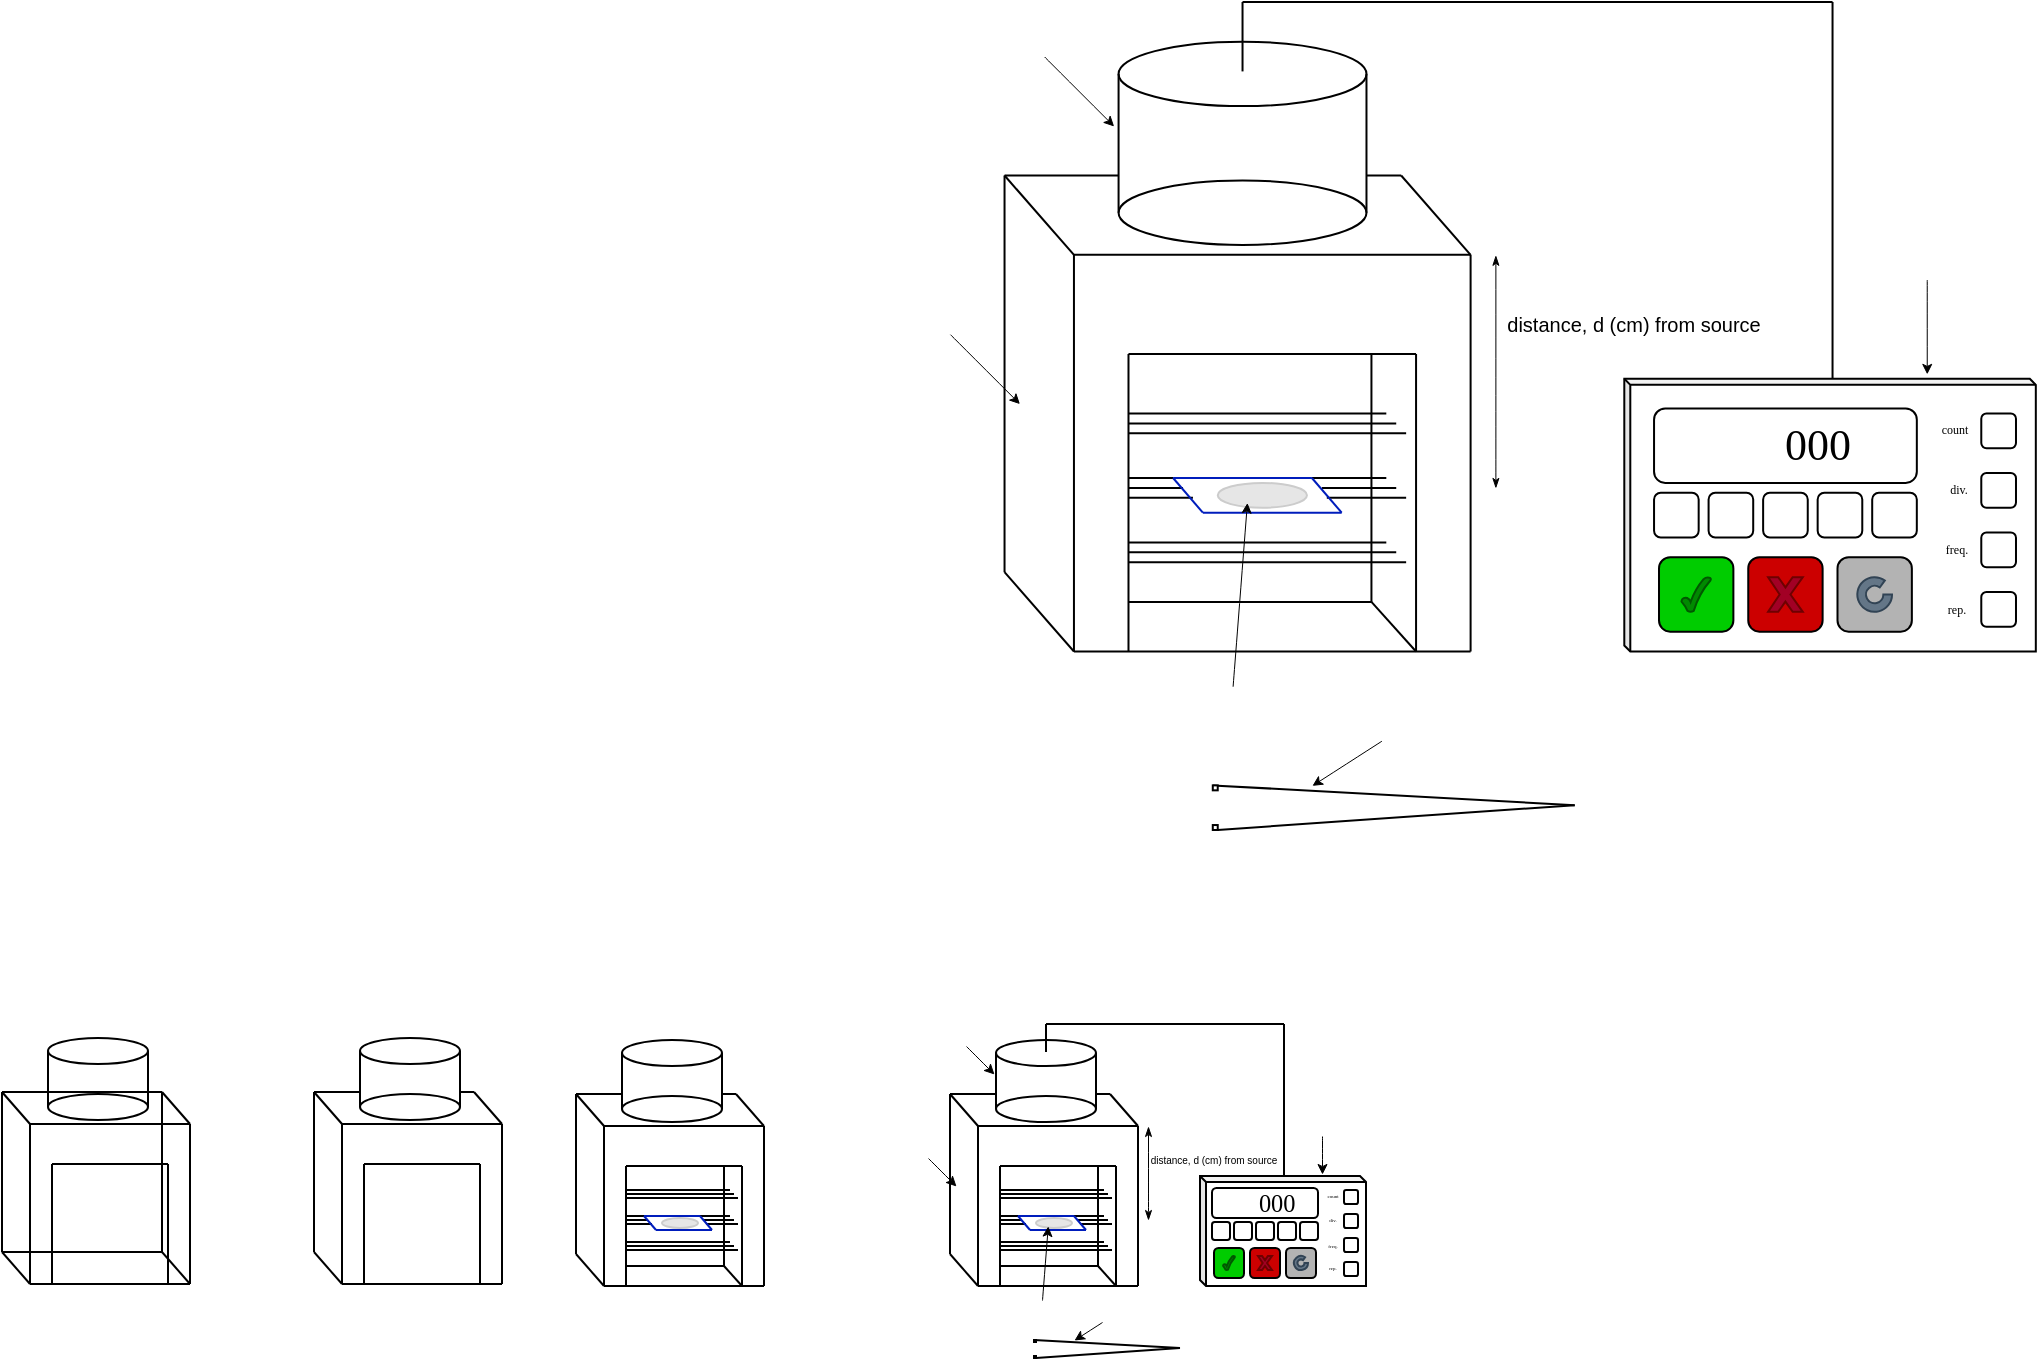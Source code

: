 <mxfile version="24.0.7" type="github">
  <diagram name="Page-1" id="VcK6FqUuJnXCoi6rQzsN">
    <mxGraphModel dx="636" dy="2229" grid="0" gridSize="10" guides="1" tooltips="1" connect="1" arrows="1" fold="1" page="0" pageScale="1" pageWidth="850" pageHeight="1100" background="none" math="0" shadow="0">
      <root>
        <mxCell id="0" />
        <mxCell id="1" parent="0" />
        <mxCell id="3uC8p15jOwmWcl3g0wQB-111" value="" style="endArrow=none;html=1;rounded=0;fontSize=12;startSize=8;endSize=8;curved=1;" edge="1" parent="1">
          <mxGeometry width="50" height="50" relative="1" as="geometry">
            <mxPoint x="712" y="-117" as="sourcePoint" />
            <mxPoint x="721" y="-117" as="targetPoint" />
          </mxGeometry>
        </mxCell>
        <mxCell id="3uC8p15jOwmWcl3g0wQB-109" value="" style="endArrow=none;html=1;rounded=0;fontSize=12;startSize=8;endSize=8;curved=1;" edge="1" parent="1">
          <mxGeometry width="50" height="50" relative="1" as="geometry">
            <mxPoint x="712" y="-113" as="sourcePoint" />
            <mxPoint x="725" y="-113" as="targetPoint" />
          </mxGeometry>
        </mxCell>
        <mxCell id="3uC8p15jOwmWcl3g0wQB-110" value="" style="endArrow=none;html=1;rounded=0;fontSize=12;startSize=8;endSize=8;curved=1;" edge="1" parent="1">
          <mxGeometry width="50" height="50" relative="1" as="geometry">
            <mxPoint x="751" y="-115" as="sourcePoint" />
            <mxPoint x="766" y="-115" as="targetPoint" />
          </mxGeometry>
        </mxCell>
        <mxCell id="3uC8p15jOwmWcl3g0wQB-6" value="" style="endArrow=none;html=1;rounded=0;fontSize=12;startSize=8;endSize=8;curved=1;entryX=0;entryY=0;entryDx=0;entryDy=0;exitX=0;exitY=1;exitDx=0;exitDy=0;" edge="1" parent="1">
          <mxGeometry width="50" height="50" relative="1" as="geometry">
            <mxPoint x="400" y="-99" as="sourcePoint" />
            <mxPoint x="400" y="-179" as="targetPoint" />
          </mxGeometry>
        </mxCell>
        <mxCell id="3uC8p15jOwmWcl3g0wQB-8" value="" style="endArrow=none;html=1;rounded=0;fontSize=12;startSize=8;endSize=8;curved=1;" edge="1" parent="1">
          <mxGeometry width="50" height="50" relative="1" as="geometry">
            <mxPoint x="480" y="-99" as="sourcePoint" />
            <mxPoint x="480" y="-179" as="targetPoint" />
          </mxGeometry>
        </mxCell>
        <mxCell id="3uC8p15jOwmWcl3g0wQB-9" value="" style="endArrow=none;html=1;rounded=0;fontSize=12;startSize=8;endSize=8;curved=1;entryX=0;entryY=1;entryDx=0;entryDy=0;exitX=1;exitY=1;exitDx=0;exitDy=0;" edge="1" parent="1">
          <mxGeometry width="50" height="50" relative="1" as="geometry">
            <mxPoint x="480" y="-99" as="sourcePoint" />
            <mxPoint x="400" y="-99" as="targetPoint" />
          </mxGeometry>
        </mxCell>
        <mxCell id="3uC8p15jOwmWcl3g0wQB-10" value="" style="endArrow=none;html=1;rounded=0;fontSize=12;startSize=8;endSize=8;curved=1;exitX=1;exitY=0;exitDx=0;exitDy=0;" edge="1" parent="1">
          <mxGeometry width="50" height="50" relative="1" as="geometry">
            <mxPoint x="480" y="-179" as="sourcePoint" />
            <mxPoint x="400" y="-179" as="targetPoint" />
          </mxGeometry>
        </mxCell>
        <mxCell id="3uC8p15jOwmWcl3g0wQB-11" value="" style="endArrow=none;html=1;rounded=0;fontSize=12;startSize=8;endSize=8;curved=1;entryX=0;entryY=0;entryDx=0;entryDy=0;exitX=0;exitY=1;exitDx=0;exitDy=0;" edge="1" parent="1">
          <mxGeometry width="50" height="50" relative="1" as="geometry">
            <mxPoint x="414" y="-83" as="sourcePoint" />
            <mxPoint x="414" y="-163" as="targetPoint" />
          </mxGeometry>
        </mxCell>
        <mxCell id="3uC8p15jOwmWcl3g0wQB-12" value="" style="endArrow=none;html=1;rounded=0;fontSize=12;startSize=8;endSize=8;curved=1;" edge="1" parent="1">
          <mxGeometry width="50" height="50" relative="1" as="geometry">
            <mxPoint x="494" y="-83" as="sourcePoint" />
            <mxPoint x="494" y="-163" as="targetPoint" />
          </mxGeometry>
        </mxCell>
        <mxCell id="3uC8p15jOwmWcl3g0wQB-13" value="" style="endArrow=none;html=1;rounded=0;fontSize=12;startSize=8;endSize=8;curved=1;entryX=0;entryY=1;entryDx=0;entryDy=0;exitX=1;exitY=1;exitDx=0;exitDy=0;" edge="1" parent="1">
          <mxGeometry width="50" height="50" relative="1" as="geometry">
            <mxPoint x="494" y="-83" as="sourcePoint" />
            <mxPoint x="414" y="-83" as="targetPoint" />
          </mxGeometry>
        </mxCell>
        <mxCell id="3uC8p15jOwmWcl3g0wQB-14" value="" style="endArrow=none;html=1;rounded=0;fontSize=12;startSize=8;endSize=8;curved=1;exitX=1;exitY=0;exitDx=0;exitDy=0;" edge="1" parent="1">
          <mxGeometry width="50" height="50" relative="1" as="geometry">
            <mxPoint x="494" y="-163" as="sourcePoint" />
            <mxPoint x="414" y="-163" as="targetPoint" />
          </mxGeometry>
        </mxCell>
        <mxCell id="3uC8p15jOwmWcl3g0wQB-15" value="" style="endArrow=none;html=1;rounded=0;fontSize=12;startSize=8;endSize=8;curved=1;" edge="1" parent="1">
          <mxGeometry width="50" height="50" relative="1" as="geometry">
            <mxPoint x="400" y="-99" as="sourcePoint" />
            <mxPoint x="414" y="-83" as="targetPoint" />
          </mxGeometry>
        </mxCell>
        <mxCell id="3uC8p15jOwmWcl3g0wQB-16" value="" style="endArrow=none;html=1;rounded=0;fontSize=12;startSize=8;endSize=8;curved=1;" edge="1" parent="1">
          <mxGeometry width="50" height="50" relative="1" as="geometry">
            <mxPoint x="400" y="-179" as="sourcePoint" />
            <mxPoint x="414" y="-163" as="targetPoint" />
          </mxGeometry>
        </mxCell>
        <mxCell id="3uC8p15jOwmWcl3g0wQB-17" value="" style="endArrow=none;html=1;rounded=0;fontSize=12;startSize=8;endSize=8;curved=1;" edge="1" parent="1">
          <mxGeometry width="50" height="50" relative="1" as="geometry">
            <mxPoint x="480" y="-99" as="sourcePoint" />
            <mxPoint x="494" y="-83" as="targetPoint" />
          </mxGeometry>
        </mxCell>
        <mxCell id="3uC8p15jOwmWcl3g0wQB-18" value="" style="endArrow=none;html=1;rounded=0;fontSize=12;startSize=8;endSize=8;curved=1;" edge="1" parent="1">
          <mxGeometry width="50" height="50" relative="1" as="geometry">
            <mxPoint x="480" y="-179" as="sourcePoint" />
            <mxPoint x="494" y="-163" as="targetPoint" />
          </mxGeometry>
        </mxCell>
        <mxCell id="3uC8p15jOwmWcl3g0wQB-20" value="" style="ellipse;whiteSpace=wrap;html=1;" vertex="1" parent="1">
          <mxGeometry x="423" y="-178" width="50" height="13" as="geometry" />
        </mxCell>
        <mxCell id="3uC8p15jOwmWcl3g0wQB-21" value="" style="ellipse;whiteSpace=wrap;html=1;" vertex="1" parent="1">
          <mxGeometry x="423" y="-206" width="50" height="13" as="geometry" />
        </mxCell>
        <mxCell id="3uC8p15jOwmWcl3g0wQB-22" value="" style="endArrow=none;html=1;rounded=0;fontSize=12;startSize=8;endSize=8;curved=1;entryX=0;entryY=0.5;entryDx=0;entryDy=0;exitX=0;exitY=0.5;exitDx=0;exitDy=0;" edge="1" parent="1" source="3uC8p15jOwmWcl3g0wQB-20" target="3uC8p15jOwmWcl3g0wQB-21">
          <mxGeometry width="50" height="50" relative="1" as="geometry">
            <mxPoint x="410" y="-158" as="sourcePoint" />
            <mxPoint x="460" y="-208" as="targetPoint" />
          </mxGeometry>
        </mxCell>
        <mxCell id="3uC8p15jOwmWcl3g0wQB-23" value="" style="endArrow=none;html=1;rounded=0;fontSize=12;startSize=8;endSize=8;curved=1;entryX=1;entryY=0.5;entryDx=0;entryDy=0;exitX=1;exitY=0.5;exitDx=0;exitDy=0;" edge="1" parent="1" source="3uC8p15jOwmWcl3g0wQB-20" target="3uC8p15jOwmWcl3g0wQB-21">
          <mxGeometry width="50" height="50" relative="1" as="geometry">
            <mxPoint x="472.91" y="-172" as="sourcePoint" />
            <mxPoint x="472.91" y="-200" as="targetPoint" />
          </mxGeometry>
        </mxCell>
        <mxCell id="3uC8p15jOwmWcl3g0wQB-28" value="" style="endArrow=none;html=1;rounded=0;fontSize=12;startSize=8;endSize=8;curved=1;" edge="1" parent="1">
          <mxGeometry width="50" height="50" relative="1" as="geometry">
            <mxPoint x="425" y="-143" as="sourcePoint" />
            <mxPoint x="483" y="-143" as="targetPoint" />
          </mxGeometry>
        </mxCell>
        <mxCell id="3uC8p15jOwmWcl3g0wQB-32" value="" style="endArrow=none;html=1;rounded=0;fontSize=12;startSize=8;endSize=8;curved=1;entryX=0;entryY=0;entryDx=0;entryDy=0;" edge="1" parent="1">
          <mxGeometry width="50" height="50" relative="1" as="geometry">
            <mxPoint x="425" y="-83" as="sourcePoint" />
            <mxPoint x="425" y="-143" as="targetPoint" />
          </mxGeometry>
        </mxCell>
        <mxCell id="3uC8p15jOwmWcl3g0wQB-33" value="" style="endArrow=none;html=1;rounded=0;fontSize=12;startSize=8;endSize=8;curved=1;entryX=0;entryY=0;entryDx=0;entryDy=0;" edge="1" parent="1">
          <mxGeometry width="50" height="50" relative="1" as="geometry">
            <mxPoint x="483" y="-83" as="sourcePoint" />
            <mxPoint x="483" y="-143" as="targetPoint" />
          </mxGeometry>
        </mxCell>
        <mxCell id="3uC8p15jOwmWcl3g0wQB-34" value="" style="endArrow=none;html=1;rounded=0;fontSize=12;startSize=8;endSize=8;curved=1;entryX=0;entryY=0;entryDx=0;entryDy=0;exitX=0;exitY=1;exitDx=0;exitDy=0;" edge="1" parent="1">
          <mxGeometry width="50" height="50" relative="1" as="geometry">
            <mxPoint x="556" y="-99" as="sourcePoint" />
            <mxPoint x="556" y="-179" as="targetPoint" />
          </mxGeometry>
        </mxCell>
        <mxCell id="3uC8p15jOwmWcl3g0wQB-37" value="" style="endArrow=none;html=1;rounded=0;fontSize=12;startSize=8;endSize=8;curved=1;" edge="1" parent="1">
          <mxGeometry width="50" height="50" relative="1" as="geometry">
            <mxPoint x="579" y="-179" as="sourcePoint" />
            <mxPoint x="556" y="-179" as="targetPoint" />
          </mxGeometry>
        </mxCell>
        <mxCell id="3uC8p15jOwmWcl3g0wQB-38" value="" style="endArrow=none;html=1;rounded=0;fontSize=12;startSize=8;endSize=8;curved=1;entryX=0;entryY=0;entryDx=0;entryDy=0;exitX=0;exitY=1;exitDx=0;exitDy=0;" edge="1" parent="1">
          <mxGeometry width="50" height="50" relative="1" as="geometry">
            <mxPoint x="570" y="-83" as="sourcePoint" />
            <mxPoint x="570" y="-163" as="targetPoint" />
          </mxGeometry>
        </mxCell>
        <mxCell id="3uC8p15jOwmWcl3g0wQB-39" value="" style="endArrow=none;html=1;rounded=0;fontSize=12;startSize=8;endSize=8;curved=1;" edge="1" parent="1">
          <mxGeometry width="50" height="50" relative="1" as="geometry">
            <mxPoint x="650" y="-83" as="sourcePoint" />
            <mxPoint x="650" y="-163" as="targetPoint" />
          </mxGeometry>
        </mxCell>
        <mxCell id="3uC8p15jOwmWcl3g0wQB-40" value="" style="endArrow=none;html=1;rounded=0;fontSize=12;startSize=8;endSize=8;curved=1;entryX=0;entryY=1;entryDx=0;entryDy=0;exitX=1;exitY=1;exitDx=0;exitDy=0;" edge="1" parent="1">
          <mxGeometry width="50" height="50" relative="1" as="geometry">
            <mxPoint x="650" y="-83" as="sourcePoint" />
            <mxPoint x="570" y="-83" as="targetPoint" />
          </mxGeometry>
        </mxCell>
        <mxCell id="3uC8p15jOwmWcl3g0wQB-41" value="" style="endArrow=none;html=1;rounded=0;fontSize=12;startSize=8;endSize=8;curved=1;exitX=1;exitY=0;exitDx=0;exitDy=0;" edge="1" parent="1">
          <mxGeometry width="50" height="50" relative="1" as="geometry">
            <mxPoint x="650" y="-163" as="sourcePoint" />
            <mxPoint x="570" y="-163" as="targetPoint" />
          </mxGeometry>
        </mxCell>
        <mxCell id="3uC8p15jOwmWcl3g0wQB-42" value="" style="endArrow=none;html=1;rounded=0;fontSize=12;startSize=8;endSize=8;curved=1;" edge="1" parent="1">
          <mxGeometry width="50" height="50" relative="1" as="geometry">
            <mxPoint x="556" y="-99" as="sourcePoint" />
            <mxPoint x="570" y="-83" as="targetPoint" />
          </mxGeometry>
        </mxCell>
        <mxCell id="3uC8p15jOwmWcl3g0wQB-43" value="" style="endArrow=none;html=1;rounded=0;fontSize=12;startSize=8;endSize=8;curved=1;" edge="1" parent="1">
          <mxGeometry width="50" height="50" relative="1" as="geometry">
            <mxPoint x="556" y="-179" as="sourcePoint" />
            <mxPoint x="570" y="-163" as="targetPoint" />
          </mxGeometry>
        </mxCell>
        <mxCell id="3uC8p15jOwmWcl3g0wQB-45" value="" style="endArrow=none;html=1;rounded=0;fontSize=12;startSize=8;endSize=8;curved=1;" edge="1" parent="1">
          <mxGeometry width="50" height="50" relative="1" as="geometry">
            <mxPoint x="636" y="-179" as="sourcePoint" />
            <mxPoint x="650" y="-163" as="targetPoint" />
          </mxGeometry>
        </mxCell>
        <mxCell id="3uC8p15jOwmWcl3g0wQB-46" value="" style="ellipse;whiteSpace=wrap;html=1;" vertex="1" parent="1">
          <mxGeometry x="579" y="-178" width="50" height="13" as="geometry" />
        </mxCell>
        <mxCell id="3uC8p15jOwmWcl3g0wQB-47" value="" style="ellipse;whiteSpace=wrap;html=1;" vertex="1" parent="1">
          <mxGeometry x="579" y="-206" width="50" height="13" as="geometry" />
        </mxCell>
        <mxCell id="3uC8p15jOwmWcl3g0wQB-48" value="" style="endArrow=none;html=1;rounded=0;fontSize=12;startSize=8;endSize=8;curved=1;entryX=0;entryY=0.5;entryDx=0;entryDy=0;exitX=0;exitY=0.5;exitDx=0;exitDy=0;" edge="1" parent="1" source="3uC8p15jOwmWcl3g0wQB-46" target="3uC8p15jOwmWcl3g0wQB-47">
          <mxGeometry width="50" height="50" relative="1" as="geometry">
            <mxPoint x="566" y="-158" as="sourcePoint" />
            <mxPoint x="616" y="-208" as="targetPoint" />
          </mxGeometry>
        </mxCell>
        <mxCell id="3uC8p15jOwmWcl3g0wQB-49" value="" style="endArrow=none;html=1;rounded=0;fontSize=12;startSize=8;endSize=8;curved=1;entryX=1;entryY=0.5;entryDx=0;entryDy=0;exitX=1;exitY=0.5;exitDx=0;exitDy=0;" edge="1" parent="1" source="3uC8p15jOwmWcl3g0wQB-46" target="3uC8p15jOwmWcl3g0wQB-47">
          <mxGeometry width="50" height="50" relative="1" as="geometry">
            <mxPoint x="628.91" y="-172" as="sourcePoint" />
            <mxPoint x="628.91" y="-200" as="targetPoint" />
          </mxGeometry>
        </mxCell>
        <mxCell id="3uC8p15jOwmWcl3g0wQB-50" value="" style="endArrow=none;html=1;rounded=0;fontSize=12;startSize=8;endSize=8;curved=1;" edge="1" parent="1">
          <mxGeometry width="50" height="50" relative="1" as="geometry">
            <mxPoint x="581" y="-143" as="sourcePoint" />
            <mxPoint x="639" y="-143" as="targetPoint" />
          </mxGeometry>
        </mxCell>
        <mxCell id="3uC8p15jOwmWcl3g0wQB-51" value="" style="endArrow=none;html=1;rounded=0;fontSize=12;startSize=8;endSize=8;curved=1;entryX=0;entryY=0;entryDx=0;entryDy=0;" edge="1" parent="1">
          <mxGeometry width="50" height="50" relative="1" as="geometry">
            <mxPoint x="581" y="-83" as="sourcePoint" />
            <mxPoint x="581" y="-143" as="targetPoint" />
          </mxGeometry>
        </mxCell>
        <mxCell id="3uC8p15jOwmWcl3g0wQB-52" value="" style="endArrow=none;html=1;rounded=0;fontSize=12;startSize=8;endSize=8;curved=1;entryX=0;entryY=0;entryDx=0;entryDy=0;" edge="1" parent="1">
          <mxGeometry width="50" height="50" relative="1" as="geometry">
            <mxPoint x="639" y="-83" as="sourcePoint" />
            <mxPoint x="639" y="-143" as="targetPoint" />
          </mxGeometry>
        </mxCell>
        <mxCell id="3uC8p15jOwmWcl3g0wQB-53" value="" style="endArrow=none;html=1;rounded=0;fontSize=12;startSize=8;endSize=8;curved=1;exitX=1;exitY=0;exitDx=0;exitDy=0;" edge="1" parent="1">
          <mxGeometry width="50" height="50" relative="1" as="geometry">
            <mxPoint x="636" y="-179" as="sourcePoint" />
            <mxPoint x="629" y="-179" as="targetPoint" />
          </mxGeometry>
        </mxCell>
        <mxCell id="3uC8p15jOwmWcl3g0wQB-71" value="" style="endArrow=none;html=1;rounded=0;fontSize=12;startSize=8;endSize=8;curved=1;entryX=0;entryY=0;entryDx=0;entryDy=0;exitX=0;exitY=1;exitDx=0;exitDy=0;" edge="1" parent="1">
          <mxGeometry width="50" height="50" relative="1" as="geometry">
            <mxPoint x="687" y="-98" as="sourcePoint" />
            <mxPoint x="687" y="-178" as="targetPoint" />
          </mxGeometry>
        </mxCell>
        <mxCell id="3uC8p15jOwmWcl3g0wQB-72" value="" style="endArrow=none;html=1;rounded=0;fontSize=12;startSize=8;endSize=8;curved=1;" edge="1" parent="1">
          <mxGeometry width="50" height="50" relative="1" as="geometry">
            <mxPoint x="710" y="-178" as="sourcePoint" />
            <mxPoint x="687" y="-178" as="targetPoint" />
          </mxGeometry>
        </mxCell>
        <mxCell id="3uC8p15jOwmWcl3g0wQB-73" value="" style="endArrow=none;html=1;rounded=0;fontSize=12;startSize=8;endSize=8;curved=1;entryX=0;entryY=0;entryDx=0;entryDy=0;exitX=0;exitY=1;exitDx=0;exitDy=0;" edge="1" parent="1">
          <mxGeometry width="50" height="50" relative="1" as="geometry">
            <mxPoint x="701" y="-82" as="sourcePoint" />
            <mxPoint x="701" y="-162" as="targetPoint" />
          </mxGeometry>
        </mxCell>
        <mxCell id="3uC8p15jOwmWcl3g0wQB-74" value="" style="endArrow=none;html=1;rounded=0;fontSize=12;startSize=8;endSize=8;curved=1;" edge="1" parent="1">
          <mxGeometry width="50" height="50" relative="1" as="geometry">
            <mxPoint x="781" y="-82" as="sourcePoint" />
            <mxPoint x="781" y="-162" as="targetPoint" />
          </mxGeometry>
        </mxCell>
        <mxCell id="3uC8p15jOwmWcl3g0wQB-75" value="" style="endArrow=none;html=1;rounded=0;fontSize=12;startSize=8;endSize=8;curved=1;entryX=0;entryY=1;entryDx=0;entryDy=0;exitX=1;exitY=1;exitDx=0;exitDy=0;" edge="1" parent="1">
          <mxGeometry width="50" height="50" relative="1" as="geometry">
            <mxPoint x="781" y="-82" as="sourcePoint" />
            <mxPoint x="701" y="-82" as="targetPoint" />
          </mxGeometry>
        </mxCell>
        <mxCell id="3uC8p15jOwmWcl3g0wQB-76" value="" style="endArrow=none;html=1;rounded=0;fontSize=12;startSize=8;endSize=8;curved=1;exitX=1;exitY=0;exitDx=0;exitDy=0;" edge="1" parent="1">
          <mxGeometry width="50" height="50" relative="1" as="geometry">
            <mxPoint x="781" y="-162" as="sourcePoint" />
            <mxPoint x="701" y="-162" as="targetPoint" />
          </mxGeometry>
        </mxCell>
        <mxCell id="3uC8p15jOwmWcl3g0wQB-77" value="" style="endArrow=none;html=1;rounded=0;fontSize=12;startSize=8;endSize=8;curved=1;" edge="1" parent="1">
          <mxGeometry width="50" height="50" relative="1" as="geometry">
            <mxPoint x="687" y="-98" as="sourcePoint" />
            <mxPoint x="701" y="-82" as="targetPoint" />
          </mxGeometry>
        </mxCell>
        <mxCell id="3uC8p15jOwmWcl3g0wQB-78" value="" style="endArrow=none;html=1;rounded=0;fontSize=12;startSize=8;endSize=8;curved=1;" edge="1" parent="1">
          <mxGeometry width="50" height="50" relative="1" as="geometry">
            <mxPoint x="687" y="-178" as="sourcePoint" />
            <mxPoint x="701" y="-162" as="targetPoint" />
          </mxGeometry>
        </mxCell>
        <mxCell id="3uC8p15jOwmWcl3g0wQB-79" value="" style="endArrow=none;html=1;rounded=0;fontSize=12;startSize=8;endSize=8;curved=1;" edge="1" parent="1">
          <mxGeometry width="50" height="50" relative="1" as="geometry">
            <mxPoint x="767" y="-178" as="sourcePoint" />
            <mxPoint x="781" y="-162" as="targetPoint" />
          </mxGeometry>
        </mxCell>
        <mxCell id="3uC8p15jOwmWcl3g0wQB-80" value="" style="ellipse;whiteSpace=wrap;html=1;" vertex="1" parent="1">
          <mxGeometry x="710" y="-177" width="50" height="13" as="geometry" />
        </mxCell>
        <mxCell id="3uC8p15jOwmWcl3g0wQB-81" value="" style="ellipse;whiteSpace=wrap;html=1;" vertex="1" parent="1">
          <mxGeometry x="710" y="-205" width="50" height="13" as="geometry" />
        </mxCell>
        <mxCell id="3uC8p15jOwmWcl3g0wQB-82" value="" style="endArrow=none;html=1;rounded=0;fontSize=12;startSize=8;endSize=8;curved=1;entryX=0;entryY=0.5;entryDx=0;entryDy=0;exitX=0;exitY=0.5;exitDx=0;exitDy=0;" edge="1" parent="1" source="3uC8p15jOwmWcl3g0wQB-80" target="3uC8p15jOwmWcl3g0wQB-81">
          <mxGeometry width="50" height="50" relative="1" as="geometry">
            <mxPoint x="697" y="-157" as="sourcePoint" />
            <mxPoint x="747" y="-207" as="targetPoint" />
          </mxGeometry>
        </mxCell>
        <mxCell id="3uC8p15jOwmWcl3g0wQB-83" value="" style="endArrow=none;html=1;rounded=0;fontSize=12;startSize=8;endSize=8;curved=1;entryX=1;entryY=0.5;entryDx=0;entryDy=0;exitX=1;exitY=0.5;exitDx=0;exitDy=0;" edge="1" parent="1" source="3uC8p15jOwmWcl3g0wQB-80" target="3uC8p15jOwmWcl3g0wQB-81">
          <mxGeometry width="50" height="50" relative="1" as="geometry">
            <mxPoint x="759.91" y="-171" as="sourcePoint" />
            <mxPoint x="759.91" y="-199" as="targetPoint" />
          </mxGeometry>
        </mxCell>
        <mxCell id="3uC8p15jOwmWcl3g0wQB-84" value="" style="endArrow=none;html=1;rounded=0;fontSize=12;startSize=8;endSize=8;curved=1;" edge="1" parent="1">
          <mxGeometry width="50" height="50" relative="1" as="geometry">
            <mxPoint x="712" y="-142" as="sourcePoint" />
            <mxPoint x="770" y="-142" as="targetPoint" />
          </mxGeometry>
        </mxCell>
        <mxCell id="3uC8p15jOwmWcl3g0wQB-85" value="" style="endArrow=none;html=1;rounded=0;fontSize=12;startSize=8;endSize=8;curved=1;entryX=0;entryY=0;entryDx=0;entryDy=0;" edge="1" parent="1">
          <mxGeometry width="50" height="50" relative="1" as="geometry">
            <mxPoint x="712" y="-82" as="sourcePoint" />
            <mxPoint x="712" y="-142" as="targetPoint" />
          </mxGeometry>
        </mxCell>
        <mxCell id="3uC8p15jOwmWcl3g0wQB-86" value="" style="endArrow=none;html=1;rounded=0;fontSize=12;startSize=8;endSize=8;curved=1;entryX=0;entryY=0;entryDx=0;entryDy=0;" edge="1" parent="1">
          <mxGeometry width="50" height="50" relative="1" as="geometry">
            <mxPoint x="770" y="-82" as="sourcePoint" />
            <mxPoint x="770" y="-142" as="targetPoint" />
          </mxGeometry>
        </mxCell>
        <mxCell id="3uC8p15jOwmWcl3g0wQB-87" value="" style="endArrow=none;html=1;rounded=0;fontSize=12;startSize=8;endSize=8;curved=1;exitX=1;exitY=0;exitDx=0;exitDy=0;" edge="1" parent="1">
          <mxGeometry width="50" height="50" relative="1" as="geometry">
            <mxPoint x="767" y="-178" as="sourcePoint" />
            <mxPoint x="760" y="-178" as="targetPoint" />
          </mxGeometry>
        </mxCell>
        <mxCell id="3uC8p15jOwmWcl3g0wQB-88" value="" style="endArrow=none;html=1;rounded=0;fontSize=12;startSize=8;endSize=8;curved=1;" edge="1" parent="1">
          <mxGeometry width="50" height="50" relative="1" as="geometry">
            <mxPoint x="761" y="-92" as="sourcePoint" />
            <mxPoint x="770" y="-82" as="targetPoint" />
          </mxGeometry>
        </mxCell>
        <mxCell id="3uC8p15jOwmWcl3g0wQB-90" value="" style="endArrow=none;html=1;rounded=0;fontSize=12;startSize=8;endSize=8;curved=1;" edge="1" parent="1">
          <mxGeometry width="50" height="50" relative="1" as="geometry">
            <mxPoint x="712" y="-92" as="sourcePoint" />
            <mxPoint x="761" y="-92" as="targetPoint" />
          </mxGeometry>
        </mxCell>
        <mxCell id="3uC8p15jOwmWcl3g0wQB-91" value="" style="endArrow=none;html=1;rounded=0;fontSize=12;startSize=8;endSize=8;curved=1;entryX=0;entryY=0;entryDx=0;entryDy=0;" edge="1" parent="1">
          <mxGeometry width="50" height="50" relative="1" as="geometry">
            <mxPoint x="761" y="-92" as="sourcePoint" />
            <mxPoint x="761" y="-142" as="targetPoint" />
          </mxGeometry>
        </mxCell>
        <mxCell id="3uC8p15jOwmWcl3g0wQB-92" value="" style="endArrow=none;html=1;rounded=0;fontSize=12;startSize=8;endSize=8;curved=1;" edge="1" parent="1">
          <mxGeometry width="50" height="50" relative="1" as="geometry">
            <mxPoint x="712" y="-102" as="sourcePoint" />
            <mxPoint x="766" y="-102" as="targetPoint" />
          </mxGeometry>
        </mxCell>
        <mxCell id="3uC8p15jOwmWcl3g0wQB-93" value="" style="endArrow=none;html=1;rounded=0;fontSize=12;startSize=8;endSize=8;curved=1;" edge="1" parent="1">
          <mxGeometry width="50" height="50" relative="1" as="geometry">
            <mxPoint x="712" y="-100" as="sourcePoint" />
            <mxPoint x="768" y="-100" as="targetPoint" />
          </mxGeometry>
        </mxCell>
        <mxCell id="3uC8p15jOwmWcl3g0wQB-94" value="" style="endArrow=none;html=1;rounded=0;fontSize=12;startSize=8;endSize=8;curved=1;" edge="1" parent="1">
          <mxGeometry width="50" height="50" relative="1" as="geometry">
            <mxPoint x="712" y="-104" as="sourcePoint" />
            <mxPoint x="764" y="-104" as="targetPoint" />
          </mxGeometry>
        </mxCell>
        <mxCell id="3uC8p15jOwmWcl3g0wQB-96" value="" style="endArrow=none;html=1;rounded=0;fontSize=12;startSize=8;endSize=8;curved=1;" edge="1" parent="1">
          <mxGeometry width="50" height="50" relative="1" as="geometry">
            <mxPoint x="712" y="-115" as="sourcePoint" />
            <mxPoint x="723" y="-115" as="targetPoint" />
          </mxGeometry>
        </mxCell>
        <mxCell id="3uC8p15jOwmWcl3g0wQB-97" value="" style="endArrow=none;html=1;rounded=0;fontSize=12;startSize=8;endSize=8;curved=1;" edge="1" parent="1">
          <mxGeometry width="50" height="50" relative="1" as="geometry">
            <mxPoint x="752" y="-113" as="sourcePoint" />
            <mxPoint x="768" y="-113" as="targetPoint" />
          </mxGeometry>
        </mxCell>
        <mxCell id="3uC8p15jOwmWcl3g0wQB-98" value="" style="endArrow=none;html=1;rounded=0;fontSize=12;startSize=8;endSize=8;curved=1;" edge="1" parent="1">
          <mxGeometry width="50" height="50" relative="1" as="geometry">
            <mxPoint x="749" y="-117" as="sourcePoint" />
            <mxPoint x="764" y="-117" as="targetPoint" />
          </mxGeometry>
        </mxCell>
        <mxCell id="3uC8p15jOwmWcl3g0wQB-100" value="" style="endArrow=none;html=1;rounded=0;fontSize=12;startSize=8;endSize=8;curved=1;" edge="1" parent="1">
          <mxGeometry width="50" height="50" relative="1" as="geometry">
            <mxPoint x="712" y="-128" as="sourcePoint" />
            <mxPoint x="766" y="-128" as="targetPoint" />
          </mxGeometry>
        </mxCell>
        <mxCell id="3uC8p15jOwmWcl3g0wQB-101" value="" style="endArrow=none;html=1;rounded=0;fontSize=12;startSize=8;endSize=8;curved=1;" edge="1" parent="1">
          <mxGeometry width="50" height="50" relative="1" as="geometry">
            <mxPoint x="712" y="-126" as="sourcePoint" />
            <mxPoint x="768" y="-126" as="targetPoint" />
          </mxGeometry>
        </mxCell>
        <mxCell id="3uC8p15jOwmWcl3g0wQB-102" value="" style="endArrow=none;html=1;rounded=0;fontSize=12;startSize=8;endSize=8;curved=1;" edge="1" parent="1">
          <mxGeometry width="50" height="50" relative="1" as="geometry">
            <mxPoint x="712" y="-130" as="sourcePoint" />
            <mxPoint x="764" y="-130" as="targetPoint" />
          </mxGeometry>
        </mxCell>
        <mxCell id="3uC8p15jOwmWcl3g0wQB-105" value="" style="endArrow=none;html=1;rounded=0;fontSize=12;startSize=8;endSize=8;curved=1;fillColor=#0050ef;strokeColor=#001DBC;" edge="1" parent="1">
          <mxGeometry width="50" height="50" relative="1" as="geometry">
            <mxPoint x="727" y="-110" as="sourcePoint" />
            <mxPoint x="755" y="-110" as="targetPoint" />
          </mxGeometry>
        </mxCell>
        <mxCell id="3uC8p15jOwmWcl3g0wQB-106" value="" style="endArrow=none;html=1;rounded=0;fontSize=12;startSize=8;endSize=8;curved=1;fillColor=#0050ef;strokeColor=#001DBC;" edge="1" parent="1">
          <mxGeometry width="50" height="50" relative="1" as="geometry">
            <mxPoint x="721" y="-117" as="sourcePoint" />
            <mxPoint x="749" y="-117" as="targetPoint" />
          </mxGeometry>
        </mxCell>
        <mxCell id="3uC8p15jOwmWcl3g0wQB-107" value="" style="endArrow=none;html=1;rounded=0;fontSize=12;startSize=8;endSize=8;curved=1;fillColor=#0050ef;strokeColor=#001DBC;" edge="1" parent="1">
          <mxGeometry width="50" height="50" relative="1" as="geometry">
            <mxPoint x="749" y="-117" as="sourcePoint" />
            <mxPoint x="755" y="-110" as="targetPoint" />
          </mxGeometry>
        </mxCell>
        <mxCell id="3uC8p15jOwmWcl3g0wQB-108" value="" style="endArrow=none;html=1;rounded=0;fontSize=12;startSize=8;endSize=8;curved=1;fillColor=#0050ef;strokeColor=#001DBC;" edge="1" parent="1">
          <mxGeometry width="50" height="50" relative="1" as="geometry">
            <mxPoint x="721" y="-117" as="sourcePoint" />
            <mxPoint x="727" y="-110" as="targetPoint" />
          </mxGeometry>
        </mxCell>
        <mxCell id="3uC8p15jOwmWcl3g0wQB-113" value="" style="ellipse;whiteSpace=wrap;html=1;fillStyle=solid;fillColor=#E6E6E6;strokeColor=#CCCCCC;" vertex="1" parent="1">
          <mxGeometry x="730" y="-116" width="18" height="5" as="geometry" />
        </mxCell>
        <mxCell id="3uC8p15jOwmWcl3g0wQB-115" value="" style="endArrow=none;html=1;rounded=0;fontSize=12;startSize=8;endSize=8;curved=1;" edge="1" parent="1">
          <mxGeometry width="50" height="50" relative="1" as="geometry">
            <mxPoint x="899" y="-117" as="sourcePoint" />
            <mxPoint x="908" y="-117" as="targetPoint" />
          </mxGeometry>
        </mxCell>
        <mxCell id="3uC8p15jOwmWcl3g0wQB-116" value="" style="endArrow=none;html=1;rounded=0;fontSize=12;startSize=8;endSize=8;curved=1;" edge="1" parent="1">
          <mxGeometry width="50" height="50" relative="1" as="geometry">
            <mxPoint x="899" y="-113" as="sourcePoint" />
            <mxPoint x="912" y="-113" as="targetPoint" />
          </mxGeometry>
        </mxCell>
        <mxCell id="3uC8p15jOwmWcl3g0wQB-117" value="" style="endArrow=none;html=1;rounded=0;fontSize=12;startSize=8;endSize=8;curved=1;" edge="1" parent="1">
          <mxGeometry width="50" height="50" relative="1" as="geometry">
            <mxPoint x="938" y="-115" as="sourcePoint" />
            <mxPoint x="953" y="-115" as="targetPoint" />
          </mxGeometry>
        </mxCell>
        <mxCell id="3uC8p15jOwmWcl3g0wQB-118" value="" style="endArrow=none;html=1;rounded=0;fontSize=12;startSize=8;endSize=8;curved=1;entryX=0;entryY=0;entryDx=0;entryDy=0;exitX=0;exitY=1;exitDx=0;exitDy=0;" edge="1" parent="1">
          <mxGeometry width="50" height="50" relative="1" as="geometry">
            <mxPoint x="874" y="-98" as="sourcePoint" />
            <mxPoint x="874" y="-178" as="targetPoint" />
          </mxGeometry>
        </mxCell>
        <mxCell id="3uC8p15jOwmWcl3g0wQB-119" value="" style="endArrow=none;html=1;rounded=0;fontSize=12;startSize=8;endSize=8;curved=1;" edge="1" parent="1">
          <mxGeometry width="50" height="50" relative="1" as="geometry">
            <mxPoint x="897" y="-178" as="sourcePoint" />
            <mxPoint x="874" y="-178" as="targetPoint" />
          </mxGeometry>
        </mxCell>
        <mxCell id="3uC8p15jOwmWcl3g0wQB-120" value="" style="endArrow=none;html=1;rounded=0;fontSize=12;startSize=8;endSize=8;curved=1;entryX=0;entryY=0;entryDx=0;entryDy=0;exitX=0;exitY=1;exitDx=0;exitDy=0;" edge="1" parent="1">
          <mxGeometry width="50" height="50" relative="1" as="geometry">
            <mxPoint x="888" y="-82" as="sourcePoint" />
            <mxPoint x="888" y="-162" as="targetPoint" />
          </mxGeometry>
        </mxCell>
        <mxCell id="3uC8p15jOwmWcl3g0wQB-121" value="" style="endArrow=none;html=1;rounded=0;fontSize=12;startSize=8;endSize=8;curved=1;" edge="1" parent="1">
          <mxGeometry width="50" height="50" relative="1" as="geometry">
            <mxPoint x="968" y="-82" as="sourcePoint" />
            <mxPoint x="968" y="-162" as="targetPoint" />
          </mxGeometry>
        </mxCell>
        <mxCell id="3uC8p15jOwmWcl3g0wQB-122" value="" style="endArrow=none;html=1;rounded=0;fontSize=12;startSize=8;endSize=8;curved=1;entryX=0;entryY=1;entryDx=0;entryDy=0;exitX=1;exitY=1;exitDx=0;exitDy=0;" edge="1" parent="1">
          <mxGeometry width="50" height="50" relative="1" as="geometry">
            <mxPoint x="968" y="-82" as="sourcePoint" />
            <mxPoint x="888" y="-82" as="targetPoint" />
          </mxGeometry>
        </mxCell>
        <mxCell id="3uC8p15jOwmWcl3g0wQB-123" value="" style="endArrow=none;html=1;rounded=0;fontSize=12;startSize=8;endSize=8;curved=1;exitX=1;exitY=0;exitDx=0;exitDy=0;" edge="1" parent="1">
          <mxGeometry width="50" height="50" relative="1" as="geometry">
            <mxPoint x="968" y="-162" as="sourcePoint" />
            <mxPoint x="888" y="-162" as="targetPoint" />
          </mxGeometry>
        </mxCell>
        <mxCell id="3uC8p15jOwmWcl3g0wQB-124" value="" style="endArrow=none;html=1;rounded=0;fontSize=12;startSize=8;endSize=8;curved=1;" edge="1" parent="1">
          <mxGeometry width="50" height="50" relative="1" as="geometry">
            <mxPoint x="874" y="-98" as="sourcePoint" />
            <mxPoint x="888" y="-82" as="targetPoint" />
          </mxGeometry>
        </mxCell>
        <mxCell id="3uC8p15jOwmWcl3g0wQB-125" value="" style="endArrow=none;html=1;rounded=0;fontSize=12;startSize=8;endSize=8;curved=1;" edge="1" parent="1">
          <mxGeometry width="50" height="50" relative="1" as="geometry">
            <mxPoint x="874" y="-178" as="sourcePoint" />
            <mxPoint x="888" y="-162" as="targetPoint" />
          </mxGeometry>
        </mxCell>
        <mxCell id="3uC8p15jOwmWcl3g0wQB-126" value="" style="endArrow=none;html=1;rounded=0;fontSize=12;startSize=8;endSize=8;curved=1;" edge="1" parent="1">
          <mxGeometry width="50" height="50" relative="1" as="geometry">
            <mxPoint x="954" y="-178" as="sourcePoint" />
            <mxPoint x="968" y="-162" as="targetPoint" />
          </mxGeometry>
        </mxCell>
        <mxCell id="3uC8p15jOwmWcl3g0wQB-127" value="" style="ellipse;whiteSpace=wrap;html=1;" vertex="1" parent="1">
          <mxGeometry x="897" y="-177" width="50" height="13" as="geometry" />
        </mxCell>
        <mxCell id="3uC8p15jOwmWcl3g0wQB-128" value="" style="ellipse;whiteSpace=wrap;html=1;" vertex="1" parent="1">
          <mxGeometry x="897" y="-205" width="50" height="13" as="geometry" />
        </mxCell>
        <mxCell id="3uC8p15jOwmWcl3g0wQB-129" value="" style="endArrow=none;html=1;rounded=0;fontSize=12;startSize=8;endSize=8;curved=1;entryX=0;entryY=0.5;entryDx=0;entryDy=0;exitX=0;exitY=0.5;exitDx=0;exitDy=0;" edge="1" parent="1" source="3uC8p15jOwmWcl3g0wQB-127" target="3uC8p15jOwmWcl3g0wQB-128">
          <mxGeometry width="50" height="50" relative="1" as="geometry">
            <mxPoint x="884" y="-157" as="sourcePoint" />
            <mxPoint x="934" y="-207" as="targetPoint" />
          </mxGeometry>
        </mxCell>
        <mxCell id="3uC8p15jOwmWcl3g0wQB-130" value="" style="endArrow=none;html=1;rounded=0;fontSize=12;startSize=8;endSize=8;curved=1;entryX=1;entryY=0.5;entryDx=0;entryDy=0;exitX=1;exitY=0.5;exitDx=0;exitDy=0;" edge="1" parent="1" source="3uC8p15jOwmWcl3g0wQB-127" target="3uC8p15jOwmWcl3g0wQB-128">
          <mxGeometry width="50" height="50" relative="1" as="geometry">
            <mxPoint x="946.91" y="-171" as="sourcePoint" />
            <mxPoint x="946.91" y="-199" as="targetPoint" />
          </mxGeometry>
        </mxCell>
        <mxCell id="3uC8p15jOwmWcl3g0wQB-131" value="" style="endArrow=none;html=1;rounded=0;fontSize=12;startSize=8;endSize=8;curved=1;" edge="1" parent="1">
          <mxGeometry width="50" height="50" relative="1" as="geometry">
            <mxPoint x="899" y="-142" as="sourcePoint" />
            <mxPoint x="957" y="-142" as="targetPoint" />
          </mxGeometry>
        </mxCell>
        <mxCell id="3uC8p15jOwmWcl3g0wQB-132" value="" style="endArrow=none;html=1;rounded=0;fontSize=12;startSize=8;endSize=8;curved=1;entryX=0;entryY=0;entryDx=0;entryDy=0;" edge="1" parent="1">
          <mxGeometry width="50" height="50" relative="1" as="geometry">
            <mxPoint x="899" y="-82" as="sourcePoint" />
            <mxPoint x="899" y="-142" as="targetPoint" />
          </mxGeometry>
        </mxCell>
        <mxCell id="3uC8p15jOwmWcl3g0wQB-133" value="" style="endArrow=none;html=1;rounded=0;fontSize=12;startSize=8;endSize=8;curved=1;entryX=0;entryY=0;entryDx=0;entryDy=0;" edge="1" parent="1">
          <mxGeometry width="50" height="50" relative="1" as="geometry">
            <mxPoint x="957" y="-82" as="sourcePoint" />
            <mxPoint x="957" y="-142" as="targetPoint" />
          </mxGeometry>
        </mxCell>
        <mxCell id="3uC8p15jOwmWcl3g0wQB-134" value="" style="endArrow=none;html=1;rounded=0;fontSize=12;startSize=8;endSize=8;curved=1;exitX=1;exitY=0;exitDx=0;exitDy=0;" edge="1" parent="1">
          <mxGeometry width="50" height="50" relative="1" as="geometry">
            <mxPoint x="954" y="-178" as="sourcePoint" />
            <mxPoint x="947" y="-178" as="targetPoint" />
          </mxGeometry>
        </mxCell>
        <mxCell id="3uC8p15jOwmWcl3g0wQB-135" value="" style="endArrow=none;html=1;rounded=0;fontSize=12;startSize=8;endSize=8;curved=1;" edge="1" parent="1">
          <mxGeometry width="50" height="50" relative="1" as="geometry">
            <mxPoint x="948" y="-92" as="sourcePoint" />
            <mxPoint x="957" y="-82" as="targetPoint" />
          </mxGeometry>
        </mxCell>
        <mxCell id="3uC8p15jOwmWcl3g0wQB-136" value="" style="endArrow=none;html=1;rounded=0;fontSize=12;startSize=8;endSize=8;curved=1;" edge="1" parent="1">
          <mxGeometry width="50" height="50" relative="1" as="geometry">
            <mxPoint x="899" y="-92" as="sourcePoint" />
            <mxPoint x="948" y="-92" as="targetPoint" />
          </mxGeometry>
        </mxCell>
        <mxCell id="3uC8p15jOwmWcl3g0wQB-137" value="" style="endArrow=none;html=1;rounded=0;fontSize=12;startSize=8;endSize=8;curved=1;entryX=0;entryY=0;entryDx=0;entryDy=0;" edge="1" parent="1">
          <mxGeometry width="50" height="50" relative="1" as="geometry">
            <mxPoint x="948" y="-92" as="sourcePoint" />
            <mxPoint x="948" y="-142" as="targetPoint" />
          </mxGeometry>
        </mxCell>
        <mxCell id="3uC8p15jOwmWcl3g0wQB-138" value="" style="endArrow=none;html=1;rounded=0;fontSize=12;startSize=8;endSize=8;curved=1;" edge="1" parent="1">
          <mxGeometry width="50" height="50" relative="1" as="geometry">
            <mxPoint x="899" y="-102" as="sourcePoint" />
            <mxPoint x="953" y="-102" as="targetPoint" />
          </mxGeometry>
        </mxCell>
        <mxCell id="3uC8p15jOwmWcl3g0wQB-139" value="" style="endArrow=none;html=1;rounded=0;fontSize=12;startSize=8;endSize=8;curved=1;" edge="1" parent="1">
          <mxGeometry width="50" height="50" relative="1" as="geometry">
            <mxPoint x="899" y="-100" as="sourcePoint" />
            <mxPoint x="955" y="-100" as="targetPoint" />
          </mxGeometry>
        </mxCell>
        <mxCell id="3uC8p15jOwmWcl3g0wQB-140" value="" style="endArrow=none;html=1;rounded=0;fontSize=12;startSize=8;endSize=8;curved=1;" edge="1" parent="1">
          <mxGeometry width="50" height="50" relative="1" as="geometry">
            <mxPoint x="899" y="-104" as="sourcePoint" />
            <mxPoint x="951" y="-104" as="targetPoint" />
          </mxGeometry>
        </mxCell>
        <mxCell id="3uC8p15jOwmWcl3g0wQB-141" value="" style="endArrow=none;html=1;rounded=0;fontSize=12;startSize=8;endSize=8;curved=1;" edge="1" parent="1">
          <mxGeometry width="50" height="50" relative="1" as="geometry">
            <mxPoint x="899" y="-115" as="sourcePoint" />
            <mxPoint x="910" y="-115" as="targetPoint" />
          </mxGeometry>
        </mxCell>
        <mxCell id="3uC8p15jOwmWcl3g0wQB-142" value="" style="endArrow=none;html=1;rounded=0;fontSize=12;startSize=8;endSize=8;curved=1;" edge="1" parent="1">
          <mxGeometry width="50" height="50" relative="1" as="geometry">
            <mxPoint x="939" y="-113" as="sourcePoint" />
            <mxPoint x="955" y="-113" as="targetPoint" />
          </mxGeometry>
        </mxCell>
        <mxCell id="3uC8p15jOwmWcl3g0wQB-143" value="" style="endArrow=none;html=1;rounded=0;fontSize=12;startSize=8;endSize=8;curved=1;" edge="1" parent="1">
          <mxGeometry width="50" height="50" relative="1" as="geometry">
            <mxPoint x="936" y="-117" as="sourcePoint" />
            <mxPoint x="951" y="-117" as="targetPoint" />
          </mxGeometry>
        </mxCell>
        <mxCell id="3uC8p15jOwmWcl3g0wQB-144" value="" style="endArrow=none;html=1;rounded=0;fontSize=12;startSize=8;endSize=8;curved=1;" edge="1" parent="1">
          <mxGeometry width="50" height="50" relative="1" as="geometry">
            <mxPoint x="899" y="-128" as="sourcePoint" />
            <mxPoint x="953" y="-128" as="targetPoint" />
          </mxGeometry>
        </mxCell>
        <mxCell id="3uC8p15jOwmWcl3g0wQB-145" value="" style="endArrow=none;html=1;rounded=0;fontSize=12;startSize=8;endSize=8;curved=1;" edge="1" parent="1">
          <mxGeometry width="50" height="50" relative="1" as="geometry">
            <mxPoint x="899" y="-126" as="sourcePoint" />
            <mxPoint x="955" y="-126" as="targetPoint" />
          </mxGeometry>
        </mxCell>
        <mxCell id="3uC8p15jOwmWcl3g0wQB-146" value="" style="endArrow=none;html=1;rounded=0;fontSize=12;startSize=8;endSize=8;curved=1;" edge="1" parent="1">
          <mxGeometry width="50" height="50" relative="1" as="geometry">
            <mxPoint x="899" y="-130" as="sourcePoint" />
            <mxPoint x="951" y="-130" as="targetPoint" />
          </mxGeometry>
        </mxCell>
        <mxCell id="3uC8p15jOwmWcl3g0wQB-147" value="" style="endArrow=none;html=1;rounded=0;fontSize=12;startSize=8;endSize=8;curved=1;fillColor=#0050ef;strokeColor=#001DBC;" edge="1" parent="1">
          <mxGeometry width="50" height="50" relative="1" as="geometry">
            <mxPoint x="914" y="-110" as="sourcePoint" />
            <mxPoint x="942" y="-110" as="targetPoint" />
          </mxGeometry>
        </mxCell>
        <mxCell id="3uC8p15jOwmWcl3g0wQB-148" value="" style="endArrow=none;html=1;rounded=0;fontSize=12;startSize=8;endSize=8;curved=1;fillColor=#0050ef;strokeColor=#001DBC;" edge="1" parent="1">
          <mxGeometry width="50" height="50" relative="1" as="geometry">
            <mxPoint x="908" y="-117" as="sourcePoint" />
            <mxPoint x="936" y="-117" as="targetPoint" />
          </mxGeometry>
        </mxCell>
        <mxCell id="3uC8p15jOwmWcl3g0wQB-149" value="" style="endArrow=none;html=1;rounded=0;fontSize=12;startSize=8;endSize=8;curved=1;fillColor=#0050ef;strokeColor=#001DBC;" edge="1" parent="1">
          <mxGeometry width="50" height="50" relative="1" as="geometry">
            <mxPoint x="936" y="-117" as="sourcePoint" />
            <mxPoint x="942" y="-110" as="targetPoint" />
          </mxGeometry>
        </mxCell>
        <mxCell id="3uC8p15jOwmWcl3g0wQB-150" value="" style="endArrow=none;html=1;rounded=0;fontSize=12;startSize=8;endSize=8;curved=1;fillColor=#0050ef;strokeColor=#001DBC;" edge="1" parent="1">
          <mxGeometry width="50" height="50" relative="1" as="geometry">
            <mxPoint x="908" y="-117" as="sourcePoint" />
            <mxPoint x="914" y="-110" as="targetPoint" />
          </mxGeometry>
        </mxCell>
        <mxCell id="3uC8p15jOwmWcl3g0wQB-151" value="" style="ellipse;whiteSpace=wrap;html=1;fillStyle=solid;fillColor=#E6E6E6;strokeColor=#CCCCCC;" vertex="1" parent="1">
          <mxGeometry x="917" y="-116" width="18" height="5" as="geometry" />
        </mxCell>
        <mxCell id="3uC8p15jOwmWcl3g0wQB-152" value="" style="endArrow=classicThin;startArrow=classicThin;html=1;rounded=0;fontSize=12;startSize=4;endSize=4;curved=1;startFill=1;endFill=1;strokeWidth=0.5;" edge="1" parent="1">
          <mxGeometry width="50" height="50" relative="1" as="geometry">
            <mxPoint x="973" y="-115" as="sourcePoint" />
            <mxPoint x="973" y="-162" as="targetPoint" />
          </mxGeometry>
        </mxCell>
        <mxCell id="3uC8p15jOwmWcl3g0wQB-153" value="" style="shape=cube;whiteSpace=wrap;html=1;boundedLbl=1;backgroundOutline=1;darkOpacity=0.05;darkOpacity2=0.1;size=3;" vertex="1" parent="1">
          <mxGeometry x="999" y="-137" width="83" height="55" as="geometry" />
        </mxCell>
        <mxCell id="3uC8p15jOwmWcl3g0wQB-155" value="" style="rounded=1;whiteSpace=wrap;html=1;fillColor=#00CC00;" vertex="1" parent="1">
          <mxGeometry x="1006" y="-101" width="15" height="15" as="geometry" />
        </mxCell>
        <mxCell id="3uC8p15jOwmWcl3g0wQB-154" value="&lt;div style=&quot;&quot;&gt;&lt;span style=&quot;font-size: 12.2px; font-family: Consolas; background-color: initial;&quot;&gt;&amp;nbsp; &amp;nbsp; 000&lt;/span&gt;&lt;/div&gt;" style="rounded=1;whiteSpace=wrap;html=1;align=center;" vertex="1" parent="1">
          <mxGeometry x="1005" y="-131" width="53" height="15" as="geometry" />
        </mxCell>
        <mxCell id="3uC8p15jOwmWcl3g0wQB-160" value="" style="rounded=1;whiteSpace=wrap;html=1;" vertex="1" parent="1">
          <mxGeometry x="1005" y="-114" width="9" height="9" as="geometry" />
        </mxCell>
        <mxCell id="3uC8p15jOwmWcl3g0wQB-161" value="" style="rounded=1;whiteSpace=wrap;html=1;" vertex="1" parent="1">
          <mxGeometry x="1016" y="-114" width="9" height="9" as="geometry" />
        </mxCell>
        <mxCell id="3uC8p15jOwmWcl3g0wQB-162" value="" style="rounded=1;whiteSpace=wrap;html=1;" vertex="1" parent="1">
          <mxGeometry x="1027" y="-114" width="9" height="9" as="geometry" />
        </mxCell>
        <mxCell id="3uC8p15jOwmWcl3g0wQB-163" value="" style="rounded=1;whiteSpace=wrap;html=1;" vertex="1" parent="1">
          <mxGeometry x="1038" y="-114" width="9" height="9" as="geometry" />
        </mxCell>
        <mxCell id="3uC8p15jOwmWcl3g0wQB-164" value="" style="rounded=1;whiteSpace=wrap;html=1;" vertex="1" parent="1">
          <mxGeometry x="1049" y="-114" width="9" height="9" as="geometry" />
        </mxCell>
        <mxCell id="3uC8p15jOwmWcl3g0wQB-166" value="" style="rounded=1;whiteSpace=wrap;html=1;fillColor=#B3B3B3;" vertex="1" parent="1">
          <mxGeometry x="1042" y="-101" width="15" height="15" as="geometry" />
        </mxCell>
        <mxCell id="3uC8p15jOwmWcl3g0wQB-167" value="" style="rounded=1;whiteSpace=wrap;html=1;fillColor=#CC0000;" vertex="1" parent="1">
          <mxGeometry x="1024" y="-101" width="15" height="15" as="geometry" />
        </mxCell>
        <mxCell id="3uC8p15jOwmWcl3g0wQB-170" value="" style="verticalLabelPosition=bottom;verticalAlign=top;html=1;shape=mxgraph.basic.tick;fillColor=#008a00;fontColor=#ffffff;strokeColor=#005700;" vertex="1" parent="1">
          <mxGeometry x="1010.52" y="-97" width="5.95" height="7" as="geometry" />
        </mxCell>
        <mxCell id="3uC8p15jOwmWcl3g0wQB-171" value="" style="verticalLabelPosition=bottom;verticalAlign=top;html=1;shape=mxgraph.basic.x;fillColor=#a20025;fontColor=#ffffff;strokeColor=#6F0000;" vertex="1" parent="1">
          <mxGeometry x="1028" y="-97" width="7" height="7" as="geometry" />
        </mxCell>
        <mxCell id="3uC8p15jOwmWcl3g0wQB-173" value="" style="verticalLabelPosition=bottom;verticalAlign=top;html=1;shape=mxgraph.basic.partConcEllipse;startAngle=0.25;endAngle=0.1;arcWidth=0.5;fillColor=#647687;fontColor=#ffffff;strokeColor=#314354;" vertex="1" parent="1">
          <mxGeometry x="1046" y="-97" width="7" height="7" as="geometry" />
        </mxCell>
        <mxCell id="3uC8p15jOwmWcl3g0wQB-174" value="" style="rounded=1;whiteSpace=wrap;html=1;" vertex="1" parent="1">
          <mxGeometry x="1071" y="-130" width="7" height="7" as="geometry" />
        </mxCell>
        <mxCell id="3uC8p15jOwmWcl3g0wQB-175" value="" style="rounded=1;whiteSpace=wrap;html=1;" vertex="1" parent="1">
          <mxGeometry x="1071" y="-118" width="7" height="7" as="geometry" />
        </mxCell>
        <mxCell id="3uC8p15jOwmWcl3g0wQB-176" value="" style="rounded=1;whiteSpace=wrap;html=1;" vertex="1" parent="1">
          <mxGeometry x="1071" y="-106" width="7" height="7" as="geometry" />
        </mxCell>
        <mxCell id="3uC8p15jOwmWcl3g0wQB-177" value="" style="rounded=1;whiteSpace=wrap;html=1;" vertex="1" parent="1">
          <mxGeometry x="1071" y="-94" width="7" height="7" as="geometry" />
        </mxCell>
        <mxCell id="3uC8p15jOwmWcl3g0wQB-178" value="&lt;font face=&quot;Consolas&quot; style=&quot;font-size: 2.5px;&quot;&gt;count&lt;/font&gt;" style="text;html=1;align=center;verticalAlign=middle;resizable=0;points=[];autosize=1;strokeColor=none;fillColor=none;fontSize=16;" vertex="1" parent="1">
          <mxGeometry x="1052" y="-148" width="25" height="31" as="geometry" />
        </mxCell>
        <mxCell id="3uC8p15jOwmWcl3g0wQB-179" value="&lt;font face=&quot;Consolas&quot; style=&quot;font-size: 2.5px;&quot;&gt;div.&lt;/font&gt;" style="text;html=1;align=center;verticalAlign=middle;resizable=0;points=[];autosize=1;strokeColor=none;fillColor=none;fontSize=16;" vertex="1" parent="1">
          <mxGeometry x="1053" y="-136" width="24" height="31" as="geometry" />
        </mxCell>
        <mxCell id="3uC8p15jOwmWcl3g0wQB-180" value="&lt;font face=&quot;Consolas&quot; style=&quot;font-size: 2.5px;&quot;&gt;freq.&lt;/font&gt;" style="text;html=1;align=center;verticalAlign=middle;resizable=0;points=[];autosize=1;strokeColor=none;fillColor=none;fontSize=16;" vertex="1" parent="1">
          <mxGeometry x="1052" y="-123" width="25" height="31" as="geometry" />
        </mxCell>
        <mxCell id="3uC8p15jOwmWcl3g0wQB-181" value="&lt;font face=&quot;Consolas&quot; style=&quot;font-size: 2.5px;&quot;&gt;rep.&lt;/font&gt;" style="text;html=1;align=center;verticalAlign=middle;resizable=0;points=[];autosize=1;strokeColor=none;fillColor=none;fontSize=16;" vertex="1" parent="1">
          <mxGeometry x="1053" y="-112" width="24" height="31" as="geometry" />
        </mxCell>
        <mxCell id="3uC8p15jOwmWcl3g0wQB-183" value="" style="endArrow=none;html=1;rounded=0;fontSize=12;startSize=8;endSize=8;curved=1;" edge="1" parent="1">
          <mxGeometry width="50" height="50" relative="1" as="geometry">
            <mxPoint x="922" y="-213" as="sourcePoint" />
            <mxPoint x="922" y="-199" as="targetPoint" />
          </mxGeometry>
        </mxCell>
        <mxCell id="3uC8p15jOwmWcl3g0wQB-185" value="" style="endArrow=none;html=1;rounded=0;fontSize=12;startSize=8;endSize=8;curved=1;" edge="1" parent="1">
          <mxGeometry width="50" height="50" relative="1" as="geometry">
            <mxPoint x="1041" y="-213" as="sourcePoint" />
            <mxPoint x="922" y="-213" as="targetPoint" />
          </mxGeometry>
        </mxCell>
        <mxCell id="3uC8p15jOwmWcl3g0wQB-187" value="" style="endArrow=none;html=1;rounded=0;fontSize=12;startSize=8;endSize=8;curved=1;" edge="1" parent="1">
          <mxGeometry width="50" height="50" relative="1" as="geometry">
            <mxPoint x="1041" y="-137" as="sourcePoint" />
            <mxPoint x="1041" y="-213" as="targetPoint" />
          </mxGeometry>
        </mxCell>
        <mxCell id="3uC8p15jOwmWcl3g0wQB-188" value="" style="endArrow=classic;html=1;rounded=0;fontSize=12;startSize=8;endSize=4;curved=1;strokeWidth=0.5;" edge="1" parent="1">
          <mxGeometry width="50" height="50" relative="1" as="geometry">
            <mxPoint x="882" y="-202" as="sourcePoint" />
            <mxPoint x="896" y="-188" as="targetPoint" />
          </mxGeometry>
        </mxCell>
        <mxCell id="3uC8p15jOwmWcl3g0wQB-189" value="" style="endArrow=classic;html=1;rounded=0;fontSize=12;startSize=8;endSize=4;curved=1;strokeWidth=0.5;entryX=0.327;entryY=0.789;entryDx=0;entryDy=0;entryPerimeter=0;" edge="1" parent="1" target="3uC8p15jOwmWcl3g0wQB-151">
          <mxGeometry width="50" height="50" relative="1" as="geometry">
            <mxPoint x="920" y="-75" as="sourcePoint" />
            <mxPoint x="933" y="-67" as="targetPoint" />
          </mxGeometry>
        </mxCell>
        <mxCell id="3uC8p15jOwmWcl3g0wQB-190" value="" style="endArrow=classic;html=1;rounded=0;fontSize=12;startSize=8;endSize=4;curved=1;strokeWidth=0.5;" edge="1" parent="1">
          <mxGeometry width="50" height="50" relative="1" as="geometry">
            <mxPoint x="1060" y="-157" as="sourcePoint" />
            <mxPoint x="1060" y="-138" as="targetPoint" />
          </mxGeometry>
        </mxCell>
        <mxCell id="3uC8p15jOwmWcl3g0wQB-191" value="" style="endArrow=classic;html=1;rounded=0;fontSize=12;startSize=8;endSize=4;curved=1;strokeWidth=0.5;" edge="1" parent="1">
          <mxGeometry width="50" height="50" relative="1" as="geometry">
            <mxPoint x="863" y="-146" as="sourcePoint" />
            <mxPoint x="877" y="-132" as="targetPoint" />
          </mxGeometry>
        </mxCell>
        <mxCell id="3uC8p15jOwmWcl3g0wQB-192" value="" style="endArrow=none;html=1;rounded=0;fontSize=12;startSize=8;endSize=8;curved=1;" edge="1" parent="1">
          <mxGeometry width="50" height="50" relative="1" as="geometry">
            <mxPoint x="917" y="-46" as="sourcePoint" />
            <mxPoint x="989" y="-51" as="targetPoint" />
          </mxGeometry>
        </mxCell>
        <mxCell id="3uC8p15jOwmWcl3g0wQB-193" value="" style="endArrow=none;html=1;rounded=0;fontSize=12;startSize=8;endSize=8;curved=1;" edge="1" parent="1">
          <mxGeometry width="50" height="50" relative="1" as="geometry">
            <mxPoint x="916" y="-55" as="sourcePoint" />
            <mxPoint x="989" y="-51" as="targetPoint" />
          </mxGeometry>
        </mxCell>
        <mxCell id="3uC8p15jOwmWcl3g0wQB-195" value="" style="endArrow=classic;html=1;rounded=0;fontSize=12;startSize=8;endSize=4;curved=1;strokeWidth=0.5;" edge="1" parent="1">
          <mxGeometry width="50" height="50" relative="1" as="geometry">
            <mxPoint x="950" y="-64" as="sourcePoint" />
            <mxPoint x="936" y="-55" as="targetPoint" />
          </mxGeometry>
        </mxCell>
        <mxCell id="3uC8p15jOwmWcl3g0wQB-196" value="" style="rounded=0;whiteSpace=wrap;html=1;" vertex="1" parent="1">
          <mxGeometry x="916" y="-55" width="1" height="1" as="geometry" />
        </mxCell>
        <mxCell id="3uC8p15jOwmWcl3g0wQB-198" value="" style="rounded=0;whiteSpace=wrap;html=1;" vertex="1" parent="1">
          <mxGeometry x="916" y="-47" width="1" height="1" as="geometry" />
        </mxCell>
        <mxCell id="3uC8p15jOwmWcl3g0wQB-199" value="&lt;font style=&quot;font-size: 5px;&quot;&gt;distance, d (cm) from source&lt;/font&gt;" style="text;html=1;align=center;verticalAlign=middle;whiteSpace=wrap;rounded=0;fontSize=16;" vertex="1" parent="1">
          <mxGeometry x="943" y="-164" width="126" height="30" as="geometry" />
        </mxCell>
        <mxCell id="3uC8p15jOwmWcl3g0wQB-271" value="&lt;font style=&quot;font-size: 10px;&quot;&gt;distance, d (cm) from source&lt;/font&gt;" style="text;html=1;align=center;verticalAlign=middle;whiteSpace=wrap;rounded=0;fontSize=16;container=0;" vertex="1" parent="1">
          <mxGeometry x="1060.323" y="-602.527" width="312.359" height="74.371" as="geometry" />
        </mxCell>
        <mxCell id="3uC8p15jOwmWcl3g0wQB-200" value="" style="endArrow=none;html=1;rounded=0;fontSize=12;startSize=8;endSize=8;curved=1;" edge="1" parent="1">
          <mxGeometry width="50" height="50" relative="1" as="geometry">
            <mxPoint x="963.245" y="-486.012" as="sourcePoint" />
            <mxPoint x="985.557" y="-486.012" as="targetPoint" />
          </mxGeometry>
        </mxCell>
        <mxCell id="3uC8p15jOwmWcl3g0wQB-201" value="" style="endArrow=none;html=1;rounded=0;fontSize=12;startSize=8;endSize=8;curved=1;" edge="1" parent="1">
          <mxGeometry width="50" height="50" relative="1" as="geometry">
            <mxPoint x="963.245" y="-476.096" as="sourcePoint" />
            <mxPoint x="995.473" y="-476.096" as="targetPoint" />
          </mxGeometry>
        </mxCell>
        <mxCell id="3uC8p15jOwmWcl3g0wQB-202" value="" style="endArrow=none;html=1;rounded=0;fontSize=12;startSize=8;endSize=8;curved=1;" edge="1" parent="1">
          <mxGeometry width="50" height="50" relative="1" as="geometry">
            <mxPoint x="1059.928" y="-481.054" as="sourcePoint" />
            <mxPoint x="1097.114" y="-481.054" as="targetPoint" />
          </mxGeometry>
        </mxCell>
        <mxCell id="3uC8p15jOwmWcl3g0wQB-203" value="" style="endArrow=none;html=1;rounded=0;fontSize=12;startSize=8;endSize=8;curved=1;entryX=0;entryY=0;entryDx=0;entryDy=0;exitX=0;exitY=1;exitDx=0;exitDy=0;" edge="1" parent="1">
          <mxGeometry width="50" height="50" relative="1" as="geometry">
            <mxPoint x="901.269" y="-438.91" as="sourcePoint" />
            <mxPoint x="901.269" y="-637.234" as="targetPoint" />
          </mxGeometry>
        </mxCell>
        <mxCell id="3uC8p15jOwmWcl3g0wQB-204" value="" style="endArrow=none;html=1;rounded=0;fontSize=12;startSize=8;endSize=8;curved=1;" edge="1" parent="1">
          <mxGeometry width="50" height="50" relative="1" as="geometry">
            <mxPoint x="958.287" y="-637.234" as="sourcePoint" />
            <mxPoint x="901.269" y="-637.234" as="targetPoint" />
          </mxGeometry>
        </mxCell>
        <mxCell id="3uC8p15jOwmWcl3g0wQB-205" value="" style="endArrow=none;html=1;rounded=0;fontSize=12;startSize=8;endSize=8;curved=1;entryX=0;entryY=0;entryDx=0;entryDy=0;exitX=0;exitY=1;exitDx=0;exitDy=0;" edge="1" parent="1">
          <mxGeometry width="50" height="50" relative="1" as="geometry">
            <mxPoint x="935.976" y="-399.246" as="sourcePoint" />
            <mxPoint x="935.976" y="-597.569" as="targetPoint" />
          </mxGeometry>
        </mxCell>
        <mxCell id="3uC8p15jOwmWcl3g0wQB-206" value="" style="endArrow=none;html=1;rounded=0;fontSize=12;startSize=8;endSize=8;curved=1;" edge="1" parent="1">
          <mxGeometry width="50" height="50" relative="1" as="geometry">
            <mxPoint x="1134.299" y="-399.246" as="sourcePoint" />
            <mxPoint x="1134.299" y="-597.569" as="targetPoint" />
          </mxGeometry>
        </mxCell>
        <mxCell id="3uC8p15jOwmWcl3g0wQB-207" value="" style="endArrow=none;html=1;rounded=0;fontSize=12;startSize=8;endSize=8;curved=1;entryX=0;entryY=1;entryDx=0;entryDy=0;exitX=1;exitY=1;exitDx=0;exitDy=0;" edge="1" parent="1">
          <mxGeometry width="50" height="50" relative="1" as="geometry">
            <mxPoint x="1134.299" y="-399.246" as="sourcePoint" />
            <mxPoint x="935.976" y="-399.246" as="targetPoint" />
          </mxGeometry>
        </mxCell>
        <mxCell id="3uC8p15jOwmWcl3g0wQB-208" value="" style="endArrow=none;html=1;rounded=0;fontSize=12;startSize=8;endSize=8;curved=1;exitX=1;exitY=0;exitDx=0;exitDy=0;" edge="1" parent="1">
          <mxGeometry width="50" height="50" relative="1" as="geometry">
            <mxPoint x="1134.299" y="-597.569" as="sourcePoint" />
            <mxPoint x="935.976" y="-597.569" as="targetPoint" />
          </mxGeometry>
        </mxCell>
        <mxCell id="3uC8p15jOwmWcl3g0wQB-209" value="" style="endArrow=none;html=1;rounded=0;fontSize=12;startSize=8;endSize=8;curved=1;" edge="1" parent="1">
          <mxGeometry width="50" height="50" relative="1" as="geometry">
            <mxPoint x="901.269" y="-438.91" as="sourcePoint" />
            <mxPoint x="935.976" y="-399.246" as="targetPoint" />
          </mxGeometry>
        </mxCell>
        <mxCell id="3uC8p15jOwmWcl3g0wQB-210" value="" style="endArrow=none;html=1;rounded=0;fontSize=12;startSize=8;endSize=8;curved=1;" edge="1" parent="1">
          <mxGeometry width="50" height="50" relative="1" as="geometry">
            <mxPoint x="901.269" y="-637.234" as="sourcePoint" />
            <mxPoint x="935.976" y="-597.569" as="targetPoint" />
          </mxGeometry>
        </mxCell>
        <mxCell id="3uC8p15jOwmWcl3g0wQB-211" value="" style="endArrow=none;html=1;rounded=0;fontSize=12;startSize=8;endSize=8;curved=1;" edge="1" parent="1">
          <mxGeometry width="50" height="50" relative="1" as="geometry">
            <mxPoint x="1099.593" y="-637.234" as="sourcePoint" />
            <mxPoint x="1134.299" y="-597.569" as="targetPoint" />
          </mxGeometry>
        </mxCell>
        <mxCell id="3uC8p15jOwmWcl3g0wQB-212" value="" style="ellipse;whiteSpace=wrap;html=1;container=0;" vertex="1" parent="1">
          <mxGeometry x="958.287" y="-634.754" width="123.952" height="32.228" as="geometry" />
        </mxCell>
        <mxCell id="3uC8p15jOwmWcl3g0wQB-213" value="" style="ellipse;whiteSpace=wrap;html=1;container=0;" vertex="1" parent="1">
          <mxGeometry x="958.287" y="-704.168" width="123.952" height="32.228" as="geometry" />
        </mxCell>
        <mxCell id="3uC8p15jOwmWcl3g0wQB-214" value="" style="endArrow=none;html=1;rounded=0;fontSize=12;startSize=8;endSize=8;curved=1;entryX=0;entryY=0.5;entryDx=0;entryDy=0;exitX=0;exitY=0.5;exitDx=0;exitDy=0;" edge="1" parent="1" source="3uC8p15jOwmWcl3g0wQB-212" target="3uC8p15jOwmWcl3g0wQB-213">
          <mxGeometry width="50" height="50" relative="1" as="geometry">
            <mxPoint x="926.06" y="-585.174" as="sourcePoint" />
            <mxPoint x="1050.012" y="-709.126" as="targetPoint" />
          </mxGeometry>
        </mxCell>
        <mxCell id="3uC8p15jOwmWcl3g0wQB-215" value="" style="endArrow=none;html=1;rounded=0;fontSize=12;startSize=8;endSize=8;curved=1;entryX=1;entryY=0.5;entryDx=0;entryDy=0;exitX=1;exitY=0.5;exitDx=0;exitDy=0;" edge="1" parent="1" source="3uC8p15jOwmWcl3g0wQB-212" target="3uC8p15jOwmWcl3g0wQB-213">
          <mxGeometry width="50" height="50" relative="1" as="geometry">
            <mxPoint x="1082.016" y="-619.88" as="sourcePoint" />
            <mxPoint x="1082.016" y="-689.293" as="targetPoint" />
          </mxGeometry>
        </mxCell>
        <mxCell id="3uC8p15jOwmWcl3g0wQB-216" value="" style="endArrow=none;html=1;rounded=0;fontSize=12;startSize=8;endSize=8;curved=1;" edge="1" parent="1">
          <mxGeometry width="50" height="50" relative="1" as="geometry">
            <mxPoint x="963.245" y="-547.988" as="sourcePoint" />
            <mxPoint x="1107.03" y="-547.988" as="targetPoint" />
          </mxGeometry>
        </mxCell>
        <mxCell id="3uC8p15jOwmWcl3g0wQB-217" value="" style="endArrow=none;html=1;rounded=0;fontSize=12;startSize=8;endSize=8;curved=1;entryX=0;entryY=0;entryDx=0;entryDy=0;" edge="1" parent="1">
          <mxGeometry width="50" height="50" relative="1" as="geometry">
            <mxPoint x="963.245" y="-399.246" as="sourcePoint" />
            <mxPoint x="963.245" y="-547.988" as="targetPoint" />
          </mxGeometry>
        </mxCell>
        <mxCell id="3uC8p15jOwmWcl3g0wQB-218" value="" style="endArrow=none;html=1;rounded=0;fontSize=12;startSize=8;endSize=8;curved=1;entryX=0;entryY=0;entryDx=0;entryDy=0;" edge="1" parent="1">
          <mxGeometry width="50" height="50" relative="1" as="geometry">
            <mxPoint x="1107.03" y="-399.246" as="sourcePoint" />
            <mxPoint x="1107.03" y="-547.988" as="targetPoint" />
          </mxGeometry>
        </mxCell>
        <mxCell id="3uC8p15jOwmWcl3g0wQB-219" value="" style="endArrow=none;html=1;rounded=0;fontSize=12;startSize=8;endSize=8;curved=1;exitX=1;exitY=0;exitDx=0;exitDy=0;" edge="1" parent="1">
          <mxGeometry width="50" height="50" relative="1" as="geometry">
            <mxPoint x="1099.593" y="-637.234" as="sourcePoint" />
            <mxPoint x="1082.239" y="-637.234" as="targetPoint" />
          </mxGeometry>
        </mxCell>
        <mxCell id="3uC8p15jOwmWcl3g0wQB-220" value="" style="endArrow=none;html=1;rounded=0;fontSize=12;startSize=8;endSize=8;curved=1;" edge="1" parent="1">
          <mxGeometry width="50" height="50" relative="1" as="geometry">
            <mxPoint x="1084.718" y="-424.036" as="sourcePoint" />
            <mxPoint x="1107.03" y="-399.246" as="targetPoint" />
          </mxGeometry>
        </mxCell>
        <mxCell id="3uC8p15jOwmWcl3g0wQB-221" value="" style="endArrow=none;html=1;rounded=0;fontSize=12;startSize=8;endSize=8;curved=1;" edge="1" parent="1">
          <mxGeometry width="50" height="50" relative="1" as="geometry">
            <mxPoint x="963.245" y="-424.036" as="sourcePoint" />
            <mxPoint x="1084.718" y="-424.036" as="targetPoint" />
          </mxGeometry>
        </mxCell>
        <mxCell id="3uC8p15jOwmWcl3g0wQB-222" value="" style="endArrow=none;html=1;rounded=0;fontSize=12;startSize=8;endSize=8;curved=1;entryX=0;entryY=0;entryDx=0;entryDy=0;" edge="1" parent="1">
          <mxGeometry width="50" height="50" relative="1" as="geometry">
            <mxPoint x="1084.718" y="-424.036" as="sourcePoint" />
            <mxPoint x="1084.718" y="-547.988" as="targetPoint" />
          </mxGeometry>
        </mxCell>
        <mxCell id="3uC8p15jOwmWcl3g0wQB-223" value="" style="endArrow=none;html=1;rounded=0;fontSize=12;startSize=8;endSize=8;curved=1;" edge="1" parent="1">
          <mxGeometry width="50" height="50" relative="1" as="geometry">
            <mxPoint x="963.245" y="-448.826" as="sourcePoint" />
            <mxPoint x="1097.114" y="-448.826" as="targetPoint" />
          </mxGeometry>
        </mxCell>
        <mxCell id="3uC8p15jOwmWcl3g0wQB-224" value="" style="endArrow=none;html=1;rounded=0;fontSize=12;startSize=8;endSize=8;curved=1;" edge="1" parent="1">
          <mxGeometry width="50" height="50" relative="1" as="geometry">
            <mxPoint x="963.245" y="-443.868" as="sourcePoint" />
            <mxPoint x="1102.072" y="-443.868" as="targetPoint" />
          </mxGeometry>
        </mxCell>
        <mxCell id="3uC8p15jOwmWcl3g0wQB-225" value="" style="endArrow=none;html=1;rounded=0;fontSize=12;startSize=8;endSize=8;curved=1;" edge="1" parent="1">
          <mxGeometry width="50" height="50" relative="1" as="geometry">
            <mxPoint x="963.245" y="-453.784" as="sourcePoint" />
            <mxPoint x="1092.156" y="-453.784" as="targetPoint" />
          </mxGeometry>
        </mxCell>
        <mxCell id="3uC8p15jOwmWcl3g0wQB-226" value="" style="endArrow=none;html=1;rounded=0;fontSize=12;startSize=8;endSize=8;curved=1;" edge="1" parent="1">
          <mxGeometry width="50" height="50" relative="1" as="geometry">
            <mxPoint x="963.245" y="-481.054" as="sourcePoint" />
            <mxPoint x="990.515" y="-481.054" as="targetPoint" />
          </mxGeometry>
        </mxCell>
        <mxCell id="3uC8p15jOwmWcl3g0wQB-227" value="" style="endArrow=none;html=1;rounded=0;fontSize=12;startSize=8;endSize=8;curved=1;" edge="1" parent="1">
          <mxGeometry width="50" height="50" relative="1" as="geometry">
            <mxPoint x="1062.407" y="-476.096" as="sourcePoint" />
            <mxPoint x="1102.072" y="-476.096" as="targetPoint" />
          </mxGeometry>
        </mxCell>
        <mxCell id="3uC8p15jOwmWcl3g0wQB-228" value="" style="endArrow=none;html=1;rounded=0;fontSize=12;startSize=8;endSize=8;curved=1;" edge="1" parent="1">
          <mxGeometry width="50" height="50" relative="1" as="geometry">
            <mxPoint x="1054.97" y="-486.012" as="sourcePoint" />
            <mxPoint x="1092.156" y="-486.012" as="targetPoint" />
          </mxGeometry>
        </mxCell>
        <mxCell id="3uC8p15jOwmWcl3g0wQB-229" value="" style="endArrow=none;html=1;rounded=0;fontSize=12;startSize=8;endSize=8;curved=1;" edge="1" parent="1">
          <mxGeometry width="50" height="50" relative="1" as="geometry">
            <mxPoint x="963.245" y="-513.281" as="sourcePoint" />
            <mxPoint x="1097.114" y="-513.281" as="targetPoint" />
          </mxGeometry>
        </mxCell>
        <mxCell id="3uC8p15jOwmWcl3g0wQB-230" value="" style="endArrow=none;html=1;rounded=0;fontSize=12;startSize=8;endSize=8;curved=1;" edge="1" parent="1">
          <mxGeometry width="50" height="50" relative="1" as="geometry">
            <mxPoint x="963.245" y="-508.323" as="sourcePoint" />
            <mxPoint x="1102.072" y="-508.323" as="targetPoint" />
          </mxGeometry>
        </mxCell>
        <mxCell id="3uC8p15jOwmWcl3g0wQB-231" value="" style="endArrow=none;html=1;rounded=0;fontSize=12;startSize=8;endSize=8;curved=1;" edge="1" parent="1">
          <mxGeometry width="50" height="50" relative="1" as="geometry">
            <mxPoint x="963.245" y="-518.24" as="sourcePoint" />
            <mxPoint x="1092.156" y="-518.24" as="targetPoint" />
          </mxGeometry>
        </mxCell>
        <mxCell id="3uC8p15jOwmWcl3g0wQB-232" value="" style="endArrow=none;html=1;rounded=0;fontSize=12;startSize=8;endSize=8;curved=1;fillColor=#0050ef;strokeColor=#001DBC;" edge="1" parent="1">
          <mxGeometry width="50" height="50" relative="1" as="geometry">
            <mxPoint x="1000.431" y="-468.659" as="sourcePoint" />
            <mxPoint x="1069.844" y="-468.659" as="targetPoint" />
          </mxGeometry>
        </mxCell>
        <mxCell id="3uC8p15jOwmWcl3g0wQB-233" value="" style="endArrow=none;html=1;rounded=0;fontSize=12;startSize=8;endSize=8;curved=1;fillColor=#0050ef;strokeColor=#001DBC;" edge="1" parent="1">
          <mxGeometry width="50" height="50" relative="1" as="geometry">
            <mxPoint x="985.557" y="-486.012" as="sourcePoint" />
            <mxPoint x="1054.97" y="-486.012" as="targetPoint" />
          </mxGeometry>
        </mxCell>
        <mxCell id="3uC8p15jOwmWcl3g0wQB-234" value="" style="endArrow=none;html=1;rounded=0;fontSize=12;startSize=8;endSize=8;curved=1;fillColor=#0050ef;strokeColor=#001DBC;" edge="1" parent="1">
          <mxGeometry width="50" height="50" relative="1" as="geometry">
            <mxPoint x="1054.97" y="-486.012" as="sourcePoint" />
            <mxPoint x="1069.844" y="-468.659" as="targetPoint" />
          </mxGeometry>
        </mxCell>
        <mxCell id="3uC8p15jOwmWcl3g0wQB-235" value="" style="endArrow=none;html=1;rounded=0;fontSize=12;startSize=8;endSize=8;curved=1;fillColor=#0050ef;strokeColor=#001DBC;" edge="1" parent="1">
          <mxGeometry width="50" height="50" relative="1" as="geometry">
            <mxPoint x="985.557" y="-486.012" as="sourcePoint" />
            <mxPoint x="1000.431" y="-468.659" as="targetPoint" />
          </mxGeometry>
        </mxCell>
        <mxCell id="3uC8p15jOwmWcl3g0wQB-236" value="" style="ellipse;whiteSpace=wrap;html=1;fillStyle=solid;fillColor=#E6E6E6;strokeColor=#CCCCCC;container=0;" vertex="1" parent="1">
          <mxGeometry x="1007.868" y="-483.533" width="44.623" height="12.395" as="geometry" />
        </mxCell>
        <mxCell id="3uC8p15jOwmWcl3g0wQB-237" value="" style="endArrow=classicThin;startArrow=classicThin;html=1;rounded=0;fontSize=12;startSize=4;endSize=4;curved=1;startFill=1;endFill=1;strokeWidth=0.5;" edge="1" parent="1">
          <mxGeometry width="50" height="50" relative="1" as="geometry">
            <mxPoint x="1146.695" y="-481.054" as="sourcePoint" />
            <mxPoint x="1146.695" y="-597.569" as="targetPoint" />
          </mxGeometry>
        </mxCell>
        <mxCell id="3uC8p15jOwmWcl3g0wQB-238" value="" style="shape=cube;whiteSpace=wrap;html=1;boundedLbl=1;backgroundOutline=1;darkOpacity=0.05;darkOpacity2=0.1;size=3;container=0;" vertex="1" parent="1">
          <mxGeometry x="1211.15" y="-535.593" width="205.76" height="136.347" as="geometry" />
        </mxCell>
        <mxCell id="3uC8p15jOwmWcl3g0wQB-239" value="" style="rounded=1;whiteSpace=wrap;html=1;fillColor=#00CC00;container=0;" vertex="1" parent="1">
          <mxGeometry x="1228.503" y="-446.347" width="37.186" height="37.186" as="geometry" />
        </mxCell>
        <mxCell id="3uC8p15jOwmWcl3g0wQB-240" value="&lt;div style=&quot;&quot;&gt;&lt;span style=&quot;font-family: Consolas; background-color: initial;&quot;&gt;&lt;font style=&quot;font-size: 22px;&quot;&gt;&amp;nbsp; &amp;nbsp; &amp;nbsp; 000&lt;/font&gt;&lt;/span&gt;&lt;/div&gt;" style="rounded=1;whiteSpace=wrap;html=1;align=center;container=0;" vertex="1" parent="1">
          <mxGeometry x="1226.024" y="-520.719" width="131.389" height="37.186" as="geometry" />
        </mxCell>
        <mxCell id="3uC8p15jOwmWcl3g0wQB-241" value="" style="rounded=1;whiteSpace=wrap;html=1;container=0;" vertex="1" parent="1">
          <mxGeometry x="1226.024" y="-478.575" width="22.311" height="22.311" as="geometry" />
        </mxCell>
        <mxCell id="3uC8p15jOwmWcl3g0wQB-242" value="" style="rounded=1;whiteSpace=wrap;html=1;container=0;" vertex="1" parent="1">
          <mxGeometry x="1253.293" y="-478.575" width="22.311" height="22.311" as="geometry" />
        </mxCell>
        <mxCell id="3uC8p15jOwmWcl3g0wQB-243" value="" style="rounded=1;whiteSpace=wrap;html=1;container=0;" vertex="1" parent="1">
          <mxGeometry x="1280.563" y="-478.575" width="22.311" height="22.311" as="geometry" />
        </mxCell>
        <mxCell id="3uC8p15jOwmWcl3g0wQB-244" value="" style="rounded=1;whiteSpace=wrap;html=1;container=0;" vertex="1" parent="1">
          <mxGeometry x="1307.832" y="-478.575" width="22.311" height="22.311" as="geometry" />
        </mxCell>
        <mxCell id="3uC8p15jOwmWcl3g0wQB-245" value="" style="rounded=1;whiteSpace=wrap;html=1;container=0;" vertex="1" parent="1">
          <mxGeometry x="1335.102" y="-478.575" width="22.311" height="22.311" as="geometry" />
        </mxCell>
        <mxCell id="3uC8p15jOwmWcl3g0wQB-246" value="" style="rounded=1;whiteSpace=wrap;html=1;fillColor=#B3B3B3;container=0;" vertex="1" parent="1">
          <mxGeometry x="1317.748" y="-446.347" width="37.186" height="37.186" as="geometry" />
        </mxCell>
        <mxCell id="3uC8p15jOwmWcl3g0wQB-247" value="" style="rounded=1;whiteSpace=wrap;html=1;fillColor=#CC0000;container=0;" vertex="1" parent="1">
          <mxGeometry x="1273.126" y="-446.347" width="37.186" height="37.186" as="geometry" />
        </mxCell>
        <mxCell id="3uC8p15jOwmWcl3g0wQB-248" value="" style="verticalLabelPosition=bottom;verticalAlign=top;html=1;shape=mxgraph.basic.tick;fillColor=#008a00;fontColor=#ffffff;strokeColor=#005700;container=0;" vertex="1" parent="1">
          <mxGeometry x="1239.708" y="-436.431" width="14.75" height="17.353" as="geometry" />
        </mxCell>
        <mxCell id="3uC8p15jOwmWcl3g0wQB-249" value="" style="verticalLabelPosition=bottom;verticalAlign=top;html=1;shape=mxgraph.basic.x;fillColor=#a20025;fontColor=#ffffff;strokeColor=#6F0000;container=0;" vertex="1" parent="1">
          <mxGeometry x="1283.042" y="-436.431" width="17.353" height="17.353" as="geometry" />
        </mxCell>
        <mxCell id="3uC8p15jOwmWcl3g0wQB-250" value="" style="verticalLabelPosition=bottom;verticalAlign=top;html=1;shape=mxgraph.basic.partConcEllipse;startAngle=0.25;endAngle=0.1;arcWidth=0.5;fillColor=#647687;fontColor=#ffffff;strokeColor=#314354;container=0;" vertex="1" parent="1">
          <mxGeometry x="1327.665" y="-436.431" width="17.353" height="17.353" as="geometry" />
        </mxCell>
        <mxCell id="3uC8p15jOwmWcl3g0wQB-251" value="" style="rounded=1;whiteSpace=wrap;html=1;container=0;" vertex="1" parent="1">
          <mxGeometry x="1389.641" y="-518.24" width="17.353" height="17.353" as="geometry" />
        </mxCell>
        <mxCell id="3uC8p15jOwmWcl3g0wQB-252" value="" style="rounded=1;whiteSpace=wrap;html=1;container=0;" vertex="1" parent="1">
          <mxGeometry x="1389.641" y="-488.491" width="17.353" height="17.353" as="geometry" />
        </mxCell>
        <mxCell id="3uC8p15jOwmWcl3g0wQB-253" value="" style="rounded=1;whiteSpace=wrap;html=1;container=0;" vertex="1" parent="1">
          <mxGeometry x="1389.641" y="-458.743" width="17.353" height="17.353" as="geometry" />
        </mxCell>
        <mxCell id="3uC8p15jOwmWcl3g0wQB-254" value="" style="rounded=1;whiteSpace=wrap;html=1;container=0;" vertex="1" parent="1">
          <mxGeometry x="1389.641" y="-428.994" width="17.353" height="17.353" as="geometry" />
        </mxCell>
        <mxCell id="3uC8p15jOwmWcl3g0wQB-255" value="&lt;font face=&quot;Consolas&quot; style=&quot;font-size: 6px;&quot;&gt;count&lt;/font&gt;" style="text;html=1;align=center;verticalAlign=middle;resizable=0;points=[];autosize=1;strokeColor=none;fillColor=none;fontSize=16;container=0;" vertex="1" parent="1">
          <mxGeometry x="1358.539" y="-529.862" width="35" height="31" as="geometry" />
        </mxCell>
        <mxCell id="3uC8p15jOwmWcl3g0wQB-256" value="&lt;font face=&quot;Consolas&quot; style=&quot;font-size: 6px;&quot;&gt;div.&lt;/font&gt;" style="text;html=1;align=center;verticalAlign=middle;resizable=0;points=[];autosize=1;strokeColor=none;fillColor=none;fontSize=16;container=0;" vertex="1" parent="1">
          <mxGeometry x="1362.018" y="-499.114" width="31" height="31" as="geometry" />
        </mxCell>
        <mxCell id="3uC8p15jOwmWcl3g0wQB-257" value="&lt;font face=&quot;Consolas&quot; style=&quot;font-size: 6px;&quot;&gt;freq.&lt;/font&gt;" style="text;html=1;align=center;verticalAlign=middle;resizable=0;points=[];autosize=1;strokeColor=none;fillColor=none;fontSize=16;container=0;" vertex="1" parent="1">
          <mxGeometry x="1359.539" y="-469.886" width="35" height="31" as="geometry" />
        </mxCell>
        <mxCell id="3uC8p15jOwmWcl3g0wQB-258" value="&lt;font face=&quot;Consolas&quot; style=&quot;font-size: 6px;&quot;&gt;rep.&lt;/font&gt;" style="text;html=1;align=center;verticalAlign=middle;resizable=0;points=[];autosize=1;strokeColor=none;fillColor=none;fontSize=16;container=0;" vertex="1" parent="1">
          <mxGeometry x="1361.018" y="-439.617" width="31" height="31" as="geometry" />
        </mxCell>
        <mxCell id="3uC8p15jOwmWcl3g0wQB-259" value="" style="endArrow=none;html=1;rounded=0;fontSize=12;startSize=8;endSize=8;curved=1;" edge="1" parent="1">
          <mxGeometry width="50" height="50" relative="1" as="geometry">
            <mxPoint x="1020.263" y="-724" as="sourcePoint" />
            <mxPoint x="1020.263" y="-689.293" as="targetPoint" />
          </mxGeometry>
        </mxCell>
        <mxCell id="3uC8p15jOwmWcl3g0wQB-260" value="" style="endArrow=none;html=1;rounded=0;fontSize=12;startSize=8;endSize=8;curved=1;" edge="1" parent="1">
          <mxGeometry width="50" height="50" relative="1" as="geometry">
            <mxPoint x="1315.269" y="-724" as="sourcePoint" />
            <mxPoint x="1020.263" y="-724" as="targetPoint" />
          </mxGeometry>
        </mxCell>
        <mxCell id="3uC8p15jOwmWcl3g0wQB-261" value="" style="endArrow=none;html=1;rounded=0;fontSize=12;startSize=8;endSize=8;curved=1;" edge="1" parent="1">
          <mxGeometry width="50" height="50" relative="1" as="geometry">
            <mxPoint x="1315.269" y="-535.593" as="sourcePoint" />
            <mxPoint x="1315.269" y="-724" as="targetPoint" />
          </mxGeometry>
        </mxCell>
        <mxCell id="3uC8p15jOwmWcl3g0wQB-262" value="" style="endArrow=classic;html=1;rounded=0;fontSize=12;startSize=8;endSize=4;curved=1;strokeWidth=0.5;" edge="1" parent="1">
          <mxGeometry width="50" height="50" relative="1" as="geometry">
            <mxPoint x="921.102" y="-696.731" as="sourcePoint" />
            <mxPoint x="955.808" y="-662.024" as="targetPoint" />
          </mxGeometry>
        </mxCell>
        <mxCell id="3uC8p15jOwmWcl3g0wQB-263" value="" style="endArrow=classic;html=1;rounded=0;fontSize=12;startSize=8;endSize=4;curved=1;strokeWidth=0.5;entryX=0.327;entryY=0.789;entryDx=0;entryDy=0;entryPerimeter=0;" edge="1" parent="1" target="3uC8p15jOwmWcl3g0wQB-236">
          <mxGeometry width="50" height="50" relative="1" as="geometry">
            <mxPoint x="1015.305" y="-381.892" as="sourcePoint" />
            <mxPoint x="1047.533" y="-362.06" as="targetPoint" />
          </mxGeometry>
        </mxCell>
        <mxCell id="3uC8p15jOwmWcl3g0wQB-264" value="" style="endArrow=classic;html=1;rounded=0;fontSize=12;startSize=8;endSize=4;curved=1;strokeWidth=0.5;" edge="1" parent="1">
          <mxGeometry width="50" height="50" relative="1" as="geometry">
            <mxPoint x="1362.371" y="-585.174" as="sourcePoint" />
            <mxPoint x="1362.371" y="-538.072" as="targetPoint" />
          </mxGeometry>
        </mxCell>
        <mxCell id="3uC8p15jOwmWcl3g0wQB-265" value="" style="endArrow=classic;html=1;rounded=0;fontSize=12;startSize=8;endSize=4;curved=1;strokeWidth=0.5;" edge="1" parent="1">
          <mxGeometry width="50" height="50" relative="1" as="geometry">
            <mxPoint x="874" y="-557.904" as="sourcePoint" />
            <mxPoint x="908.707" y="-523.198" as="targetPoint" />
          </mxGeometry>
        </mxCell>
        <mxCell id="3uC8p15jOwmWcl3g0wQB-266" value="" style="endArrow=none;html=1;rounded=0;fontSize=12;startSize=8;endSize=8;curved=1;" edge="1" parent="1">
          <mxGeometry width="50" height="50" relative="1" as="geometry">
            <mxPoint x="1007.868" y="-310.0" as="sourcePoint" />
            <mxPoint x="1186.359" y="-322.395" as="targetPoint" />
          </mxGeometry>
        </mxCell>
        <mxCell id="3uC8p15jOwmWcl3g0wQB-267" value="" style="endArrow=none;html=1;rounded=0;fontSize=12;startSize=8;endSize=8;curved=1;" edge="1" parent="1">
          <mxGeometry width="50" height="50" relative="1" as="geometry">
            <mxPoint x="1005.389" y="-332.311" as="sourcePoint" />
            <mxPoint x="1186.359" y="-322.395" as="targetPoint" />
          </mxGeometry>
        </mxCell>
        <mxCell id="3uC8p15jOwmWcl3g0wQB-268" value="" style="endArrow=classic;html=1;rounded=0;fontSize=12;startSize=8;endSize=4;curved=1;strokeWidth=0.5;" edge="1" parent="1">
          <mxGeometry width="50" height="50" relative="1" as="geometry">
            <mxPoint x="1089.677" y="-354.623" as="sourcePoint" />
            <mxPoint x="1054.97" y="-332.311" as="targetPoint" />
          </mxGeometry>
        </mxCell>
        <mxCell id="3uC8p15jOwmWcl3g0wQB-269" value="" style="rounded=0;whiteSpace=wrap;html=1;container=0;" vertex="1" parent="1">
          <mxGeometry x="1005.389" y="-332.311" width="2.479" height="2.479" as="geometry" />
        </mxCell>
        <mxCell id="3uC8p15jOwmWcl3g0wQB-270" value="" style="rounded=0;whiteSpace=wrap;html=1;container=0;" vertex="1" parent="1">
          <mxGeometry x="1005.389" y="-312.479" width="2.479" height="2.479" as="geometry" />
        </mxCell>
      </root>
    </mxGraphModel>
  </diagram>
</mxfile>

